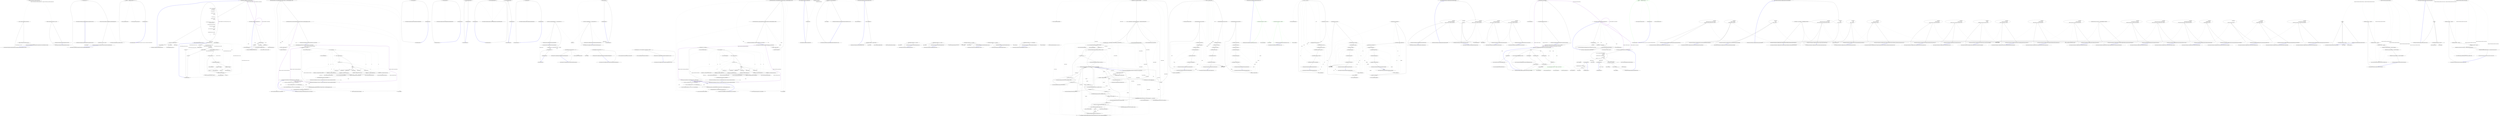 digraph  {
n9 [label="Humanizer.Tests.Extensions.Localisation.AmbientCulture", span=""];
n0 [label="Entry Humanizer.Tests.Extensions.Localisation.AmbientCulture.AmbientCulture(System.Globalization.CultureInfo)", span="10-10", cluster="Humanizer.Tests.Extensions.Localisation.AmbientCulture.AmbientCulture(System.Globalization.CultureInfo)"];
n1 [label="_culture = Thread.CurrentThread.CurrentUICulture", span="12-12", cluster="Humanizer.Tests.Extensions.Localisation.AmbientCulture.AmbientCulture(System.Globalization.CultureInfo)"];
n2 [label="Thread.CurrentThread.CurrentUICulture = culture", span="13-13", cluster="Humanizer.Tests.Extensions.Localisation.AmbientCulture.AmbientCulture(System.Globalization.CultureInfo)"];
n3 [label="Exit Humanizer.Tests.Extensions.Localisation.AmbientCulture.AmbientCulture(System.Globalization.CultureInfo)", span="10-10", cluster="Humanizer.Tests.Extensions.Localisation.AmbientCulture.AmbientCulture(System.Globalization.CultureInfo)"];
n4 [label="Entry Humanizer.Tests.Extensions.Localisation.AmbientCulture.AmbientCulture(string)", span="16-16", cluster="Humanizer.Tests.Extensions.Localisation.AmbientCulture.AmbientCulture(string)"];
n5 [label="Exit Humanizer.Tests.Extensions.Localisation.AmbientCulture.AmbientCulture(string)", span="16-16", cluster="Humanizer.Tests.Extensions.Localisation.AmbientCulture.AmbientCulture(string)"];
n6 [label="Entry Humanizer.Tests.Extensions.Localisation.AmbientCulture.Dispose()", span="21-21", cluster="Humanizer.Tests.Extensions.Localisation.AmbientCulture.Dispose()"];
n7 [label="Thread.CurrentThread.CurrentUICulture = _culture", span="23-23", cluster="Humanizer.Tests.Extensions.Localisation.AmbientCulture.Dispose()"];
n8 [label="Exit Humanizer.Tests.Extensions.Localisation.AmbientCulture.Dispose()", span="21-21", cluster="Humanizer.Tests.Extensions.Localisation.AmbientCulture.Dispose()"];
m0_3 [label="Entry string.Split(params char[])", span="0-0", cluster="string.Split(params char[])", file="DasherizeTests.cs"];
m0_5 [label="Entry Humanizer.StringExtensions.FromPascalCase(string)", span="34-34", cluster="Humanizer.StringExtensions.FromPascalCase(string)", file="DasherizeTests.cs"];
m0_6 [label="var chars = name.Aggregate(\r\n                new List<char>(),\r\n                (list, currentChar) =>\r\n                {\r\n                    if (currentChar == ' ')\r\n                    {\r\n                        list.Add(currentChar);\r\n                        return list;\r\n                    }\r\n\r\n                    if (list.Count == 0)\r\n                    {\r\n                        list.Add(currentChar);\r\n                        return list;\r\n                    }\r\n\r\n                    var lastCharacterInTheList = list[list.Count - 1];\r\n                    if (lastCharacterInTheList != ' ')\r\n                    {\r\n                        if (char.IsDigit(lastCharacterInTheList))\r\n                        {\r\n                            if (char.IsLetter(currentChar))\r\n                                list.Add(' ');\r\n                        }\r\n                        else if (!char.IsLower(currentChar))\r\n                            list.Add(' ');\r\n                    }\r\n\r\n                    list.Add(char.ToLower(currentChar));\r\n\r\n                    return list;\r\n                })", span="36-67", cluster="Humanizer.StringExtensions.FromPascalCase(string)", file="DasherizeTests.cs"];
m0_7 [label="var result = new string(chars.ToArray())", span="69-69", cluster="Humanizer.StringExtensions.FromPascalCase(string)", file="DasherizeTests.cs"];
m0_8 [label="return result.Replace('' i '', '' I '');", span="70-70", cluster="Humanizer.StringExtensions.FromPascalCase(string)", file="DasherizeTests.cs"];
m0_9 [label="Exit Humanizer.StringExtensions.FromPascalCase(string)", span="34-34", cluster="Humanizer.StringExtensions.FromPascalCase(string)", file="DasherizeTests.cs"];
m0_14 [label="Entry string.Replace(string, string)", span="0-0", cluster="string.Replace(string, string)", file="DasherizeTests.cs"];
m0_36 [label="Entry char.ToLower(char)", span="0-0", cluster="char.ToLower(char)", file="DasherizeTests.cs"];
m0_10 [label="Entry System.Collections.Generic.List<T>.List()", span="0-0", cluster="System.Collections.Generic.List<T>.List()", file="DasherizeTests.cs"];
m0_46 [label="Entry System.Func<T, TResult>.Invoke(T)", span="0-0", cluster="System.Func<T, TResult>.Invoke(T)", file="DasherizeTests.cs"];
m0_44 [label="Entry Unk.Any", span="", cluster="Unk.Any", file="DasherizeTests.cs"];
m0_32 [label="Entry System.Collections.Generic.List<T>.Add(T)", span="0-0", cluster="System.Collections.Generic.List<T>.Add(T)", file="DasherizeTests.cs"];
m0_45 [label="Entry string.Contains(string)", span="0-0", cluster="string.Contains(string)", file="DasherizeTests.cs"];
m0_4 [label="Entry string.Join(string, params string[])", span="0-0", cluster="string.Join(string, params string[])", file="DasherizeTests.cs"];
m0_37 [label="Entry Humanizer.StringExtensions.Humanize(string)", span="73-73", cluster="Humanizer.StringExtensions.Humanize(string)", file="DasherizeTests.cs"];
m0_38 [label="!input.Any(Char.IsLower)", span="76-76", cluster="Humanizer.StringExtensions.Humanize(string)", file="DasherizeTests.cs"];
m0_39 [label="return input;", span="77-77", cluster="Humanizer.StringExtensions.Humanize(string)", file="DasherizeTests.cs"];
m0_40 [label="input.Contains(''_'')", span="79-79", cluster="Humanizer.StringExtensions.Humanize(string)", file="DasherizeTests.cs"];
m0_41 [label="return FromUnderscoreSeparatedWords(input);", span="80-80", cluster="Humanizer.StringExtensions.Humanize(string)", file="DasherizeTests.cs"];
m0_42 [label="return FromPascalCase(input);", span="82-82", cluster="Humanizer.StringExtensions.Humanize(string)", file="DasherizeTests.cs"];
m0_43 [label="Exit Humanizer.StringExtensions.Humanize(string)", span="73-73", cluster="Humanizer.StringExtensions.Humanize(string)", file="DasherizeTests.cs"];
m0_35 [label="Entry char.IsLower(char)", span="0-0", cluster="char.IsLower(char)", file="DasherizeTests.cs"];
m0_34 [label="Entry char.IsLetter(char)", span="0-0", cluster="char.IsLetter(char)", file="DasherizeTests.cs"];
m0_33 [label="Entry char.IsDigit(char)", span="0-0", cluster="char.IsDigit(char)", file="DasherizeTests.cs"];
m0_13 [label="Entry Unk.ToArray", span="", cluster="Unk.ToArray", file="DasherizeTests.cs"];
m0_15 [label="Entry lambda expression", span="38-67", cluster="lambda expression", file="DasherizeTests.cs"];
m0_0 [label="Entry lambda expression", span="33-33", cluster="lambda expression", file="DasherizeTests.cs"];
m0_1 [label="string.Join('' '', methodName.Split(new[] { '_' }))", span="33-33", cluster="lambda expression", file="DasherizeTests.cs"];
m0_2 [label="Exit lambda expression", span="33-33", cluster="lambda expression", file="DasherizeTests.cs"];
m0_16 [label="currentChar == ' '", span="40-40", cluster="lambda expression", file="DasherizeTests.cs"];
m0_17 [label="list.Add(currentChar)", span="42-42", cluster="lambda expression", file="DasherizeTests.cs"];
m0_18 [label="return list;", span="43-43", cluster="lambda expression", file="DasherizeTests.cs"];
m0_19 [label="list.Count == 0", span="46-46", cluster="lambda expression", file="DasherizeTests.cs"];
m0_20 [label="list.Add(currentChar)", span="48-48", cluster="lambda expression", file="DasherizeTests.cs"];
m0_21 [label="return list;", span="49-49", cluster="lambda expression", file="DasherizeTests.cs"];
m0_22 [label="var lastCharacterInTheList = list[list.Count - 1]", span="52-52", cluster="lambda expression", file="DasherizeTests.cs"];
m0_25 [label="char.IsLetter(currentChar)", span="57-57", cluster="lambda expression", file="DasherizeTests.cs"];
m0_26 [label="list.Add(' ')", span="58-58", cluster="lambda expression", file="DasherizeTests.cs"];
m0_27 [label="!char.IsLower(currentChar)", span="60-60", cluster="lambda expression", file="DasherizeTests.cs"];
m0_28 [label="list.Add(' ')", span="61-61", cluster="lambda expression", file="DasherizeTests.cs"];
m0_29 [label="list.Add(char.ToLower(currentChar))", span="64-64", cluster="lambda expression", file="DasherizeTests.cs"];
m0_30 [label="return list;", span="66-66", cluster="lambda expression", file="DasherizeTests.cs"];
m0_23 [label="lastCharacterInTheList != ' '", span="53-53", cluster="lambda expression", file="DasherizeTests.cs"];
m0_24 [label="char.IsDigit(lastCharacterInTheList)", span="55-55", cluster="lambda expression", file="DasherizeTests.cs"];
m0_31 [label="Exit lambda expression", span="38-67", cluster="lambda expression", file="DasherizeTests.cs"];
m0_12 [label="Entry string.cstr", span="", cluster="string.cstr", file="DasherizeTests.cs"];
m0_11 [label="Entry Unk.Aggregate", span="", cluster="Unk.Aggregate", file="DasherizeTests.cs"];
m1_6 [label="Entry System.DateTime.Add(System.TimeSpan)", span="0-0", cluster="System.DateTime.Add(System.TimeSpan)", file="DateHumanizeTests.cs"];
m1_0 [label="Entry Humanizer.Tests.DateHumanize.VerifyWithCurrentDate(string, System.TimeSpan)", span="8-8", cluster="Humanizer.Tests.DateHumanize.VerifyWithCurrentDate(string, System.TimeSpan)", file="DateHumanizeTests.cs"];
m1_1 [label="var utcNow = DateTime.UtcNow", span="10-10", cluster="Humanizer.Tests.DateHumanize.VerifyWithCurrentDate(string, System.TimeSpan)", file="DateHumanizeTests.cs"];
m1_3 [label="Assert.Equal(expectedString, utcNow.Add(deltaFromNow).Humanize(utcDate: true, dateToCompareAgainst: utcNow))", span="14-14", cluster="Humanizer.Tests.DateHumanize.VerifyWithCurrentDate(string, System.TimeSpan)", file="DateHumanizeTests.cs"];
m1_4 [label="Assert.Equal(expectedString, localNow.Add(deltaFromNow).Humanize(utcDate: false, dateToCompareAgainst: localNow))", span="15-15", cluster="Humanizer.Tests.DateHumanize.VerifyWithCurrentDate(string, System.TimeSpan)", file="DateHumanizeTests.cs"];
m1_2 [label="var localNow = DateTime.Now", span="11-11", cluster="Humanizer.Tests.DateHumanize.VerifyWithCurrentDate(string, System.TimeSpan)", file="DateHumanizeTests.cs"];
m1_5 [label="Exit Humanizer.Tests.DateHumanize.VerifyWithCurrentDate(string, System.TimeSpan)", span="8-8", cluster="Humanizer.Tests.DateHumanize.VerifyWithCurrentDate(string, System.TimeSpan)", file="DateHumanizeTests.cs"];
m1_38 [label="Entry System.Math.Abs(int)", span="0-0", cluster="System.Math.Abs(int)", file="DateHumanizeTests.cs"];
m1_7 [label="Entry System.DateTime.Humanize(bool, System.DateTime?)", span="19-19", cluster="System.DateTime.Humanize(bool, System.DateTime?)", file="DateHumanizeTests.cs"];
m1_37 [label="Entry System.TimeSpan.TimeSpan()", span="0-0", cluster="System.TimeSpan.TimeSpan()", file="DateHumanizeTests.cs"];
m1_40 [label="Entry System.TimeSpan.FromMinutes(double)", span="0-0", cluster="System.TimeSpan.FromMinutes(double)", file="DateHumanizeTests.cs"];
m1_8 [label="Entry Unk.Equal", span="", cluster="Unk.Equal", file="DateHumanizeTests.cs"];
m1_9 [label="Entry Humanizer.Tests.DateHumanize.VerifyWithDateInjection(string, System.TimeSpan)", span="18-18", cluster="Humanizer.Tests.DateHumanize.VerifyWithDateInjection(string, System.TimeSpan)", file="DateHumanizeTests.cs"];
m1_10 [label="var utcNow = new DateTime(2013, 6, 20, 9, 58, 22, DateTimeKind.Utc)", span="20-20", cluster="Humanizer.Tests.DateHumanize.VerifyWithDateInjection(string, System.TimeSpan)", file="DateHumanizeTests.cs"];
m1_12 [label="Assert.Equal(expectedString, utcNow.Add(deltaFromNow).Humanize(utcDate: true, dateToCompareAgainst: utcNow))", span="23-23", cluster="Humanizer.Tests.DateHumanize.VerifyWithDateInjection(string, System.TimeSpan)", file="DateHumanizeTests.cs"];
m1_13 [label="Assert.Equal(expectedString, now.Add(deltaFromNow).Humanize(false, now))", span="24-24", cluster="Humanizer.Tests.DateHumanize.VerifyWithDateInjection(string, System.TimeSpan)", file="DateHumanizeTests.cs"];
m1_11 [label="var now = new DateTime(2013, 6, 20, 11, 58, 22, DateTimeKind.Local)", span="21-21", cluster="Humanizer.Tests.DateHumanize.VerifyWithDateInjection(string, System.TimeSpan)", file="DateHumanizeTests.cs"];
m1_14 [label="Exit Humanizer.Tests.DateHumanize.VerifyWithDateInjection(string, System.TimeSpan)", span="18-18", cluster="Humanizer.Tests.DateHumanize.VerifyWithDateInjection(string, System.TimeSpan)", file="DateHumanizeTests.cs"];
m1_15 [label="Entry System.DateTime.DateTime(int, int, int, int, int, int, System.DateTimeKind)", span="0-0", cluster="System.DateTime.DateTime(int, int, int, int, int, int, System.DateTimeKind)", file="DateHumanizeTests.cs"];
m1_41 [label="Entry System.TimeSpan.FromHours(double)", span="0-0", cluster="System.TimeSpan.FromHours(double)", file="DateHumanizeTests.cs"];
m1_39 [label="Entry System.TimeSpan.FromSeconds(double)", span="0-0", cluster="System.TimeSpan.FromSeconds(double)", file="DateHumanizeTests.cs"];
m1_42 [label="Entry System.TimeSpan.FromDays(double)", span="0-0", cluster="System.TimeSpan.FromDays(double)", file="DateHumanizeTests.cs"];
m1_16 [label="Entry Humanizer.Tests.DateHumanize.Verify(string, int, Humanizer.Localisation.TimeUnit, Humanizer.Localisation.TimeUnitTense)", span="27-27", cluster="Humanizer.Tests.DateHumanize.Verify(string, int, Humanizer.Localisation.TimeUnit, Humanizer.Localisation.TimeUnitTense)", file="DateHumanizeTests.cs"];
m1_17 [label="var deltaFromNow = new TimeSpan()", span="29-29", cluster="Humanizer.Tests.DateHumanize.Verify(string, int, Humanizer.Localisation.TimeUnit, Humanizer.Localisation.TimeUnitTense)", file="DateHumanizeTests.cs"];
m1_18 [label="unit = Math.Abs(unit)", span="30-30", cluster="Humanizer.Tests.DateHumanize.Verify(string, int, Humanizer.Localisation.TimeUnit, Humanizer.Localisation.TimeUnitTense)", file="DateHumanizeTests.cs"];
m1_19 [label="tense == TimeUnitTense.Past", span="32-32", cluster="Humanizer.Tests.DateHumanize.Verify(string, int, Humanizer.Localisation.TimeUnit, Humanizer.Localisation.TimeUnitTense)", file="DateHumanizeTests.cs"];
m1_21 [label=timeUnit, span="35-35", cluster="Humanizer.Tests.DateHumanize.Verify(string, int, Humanizer.Localisation.TimeUnit, Humanizer.Localisation.TimeUnitTense)", file="DateHumanizeTests.cs"];
m1_34 [label="VerifyWithCurrentDate(expectedString, deltaFromNow)", span="57-57", cluster="Humanizer.Tests.DateHumanize.Verify(string, int, Humanizer.Localisation.TimeUnit, Humanizer.Localisation.TimeUnitTense)", file="DateHumanizeTests.cs"];
m1_35 [label="VerifyWithDateInjection(expectedString, deltaFromNow)", span="58-58", cluster="Humanizer.Tests.DateHumanize.Verify(string, int, Humanizer.Localisation.TimeUnit, Humanizer.Localisation.TimeUnitTense)", file="DateHumanizeTests.cs"];
m1_20 [label="unit = -unit", span="33-33", cluster="Humanizer.Tests.DateHumanize.Verify(string, int, Humanizer.Localisation.TimeUnit, Humanizer.Localisation.TimeUnitTense)", file="DateHumanizeTests.cs"];
m1_23 [label="deltaFromNow = TimeSpan.FromSeconds(unit)", span="38-38", cluster="Humanizer.Tests.DateHumanize.Verify(string, int, Humanizer.Localisation.TimeUnit, Humanizer.Localisation.TimeUnitTense)", file="DateHumanizeTests.cs"];
m1_25 [label="deltaFromNow = TimeSpan.FromMinutes(unit)", span="41-41", cluster="Humanizer.Tests.DateHumanize.Verify(string, int, Humanizer.Localisation.TimeUnit, Humanizer.Localisation.TimeUnitTense)", file="DateHumanizeTests.cs"];
m1_27 [label="deltaFromNow = TimeSpan.FromHours(unit)", span="44-44", cluster="Humanizer.Tests.DateHumanize.Verify(string, int, Humanizer.Localisation.TimeUnit, Humanizer.Localisation.TimeUnitTense)", file="DateHumanizeTests.cs"];
m1_29 [label="deltaFromNow = TimeSpan.FromDays(unit)", span="47-47", cluster="Humanizer.Tests.DateHumanize.Verify(string, int, Humanizer.Localisation.TimeUnit, Humanizer.Localisation.TimeUnitTense)", file="DateHumanizeTests.cs"];
m1_31 [label="deltaFromNow = TimeSpan.FromDays(unit*31)", span="50-50", cluster="Humanizer.Tests.DateHumanize.Verify(string, int, Humanizer.Localisation.TimeUnit, Humanizer.Localisation.TimeUnitTense)", file="DateHumanizeTests.cs"];
m1_33 [label="deltaFromNow = TimeSpan.FromDays(unit*366)", span="53-53", cluster="Humanizer.Tests.DateHumanize.Verify(string, int, Humanizer.Localisation.TimeUnit, Humanizer.Localisation.TimeUnitTense)", file="DateHumanizeTests.cs"];
m1_22 [label="TimeUnit.Second", span="37-37", cluster="Humanizer.Tests.DateHumanize.Verify(string, int, Humanizer.Localisation.TimeUnit, Humanizer.Localisation.TimeUnitTense)", file="DateHumanizeTests.cs"];
m1_24 [label="TimeUnit.Minute", span="40-40", cluster="Humanizer.Tests.DateHumanize.Verify(string, int, Humanizer.Localisation.TimeUnit, Humanizer.Localisation.TimeUnitTense)", file="DateHumanizeTests.cs"];
m1_26 [label="TimeUnit.Hour", span="43-43", cluster="Humanizer.Tests.DateHumanize.Verify(string, int, Humanizer.Localisation.TimeUnit, Humanizer.Localisation.TimeUnitTense)", file="DateHumanizeTests.cs"];
m1_28 [label="TimeUnit.Day", span="46-46", cluster="Humanizer.Tests.DateHumanize.Verify(string, int, Humanizer.Localisation.TimeUnit, Humanizer.Localisation.TimeUnitTense)", file="DateHumanizeTests.cs"];
m1_30 [label="TimeUnit.Month", span="49-49", cluster="Humanizer.Tests.DateHumanize.Verify(string, int, Humanizer.Localisation.TimeUnit, Humanizer.Localisation.TimeUnitTense)", file="DateHumanizeTests.cs"];
m1_32 [label="TimeUnit.Year", span="52-52", cluster="Humanizer.Tests.DateHumanize.Verify(string, int, Humanizer.Localisation.TimeUnit, Humanizer.Localisation.TimeUnitTense)", file="DateHumanizeTests.cs"];
m1_36 [label="Exit Humanizer.Tests.DateHumanize.Verify(string, int, Humanizer.Localisation.TimeUnit, Humanizer.Localisation.TimeUnitTense)", span="27-27", cluster="Humanizer.Tests.DateHumanize.Verify(string, int, Humanizer.Localisation.TimeUnit, Humanizer.Localisation.TimeUnitTense)", file="DateHumanizeTests.cs"];
m2_7 [label="Entry Humanizer.Localisation.Formatters.RussianFormatter.RussianFormatter()", span="4-4", cluster="Humanizer.Localisation.Formatters.RussianFormatter.RussianFormatter()", file="DateHumanizeTests.fi-FI.cs"];
m2_3 [label="Entry Humanizer.Localisation.Formatters.RomanianFormatter.RomanianFormatter()", span="2-2", cluster="Humanizer.Localisation.Formatters.RomanianFormatter.RomanianFormatter()", file="DateHumanizeTests.fi-FI.cs"];
m2_15 [label="Entry Humanizer.Localisation.Formatters.CzechSlovakPolishFormatter.CzechSlovakPolishFormatter()", span="2-2", cluster="Humanizer.Localisation.Formatters.CzechSlovakPolishFormatter.CzechSlovakPolishFormatter()", file="DateHumanizeTests.fi-FI.cs"];
m2_11 [label="Entry Humanizer.Localisation.Formatters.ArabicFormatter.ArabicFormatter()", span="2-2", cluster="Humanizer.Localisation.Formatters.ArabicFormatter.ArabicFormatter()", file="DateHumanizeTests.fi-FI.cs"];
m2_19 [label="Entry lambda expression", span="21-21", cluster="lambda expression", file="DateHumanizeTests.fi-FI.cs"];
m2_0 [label="Entry lambda expression", span="16-16", cluster="lambda expression", file="DateHumanizeTests.fi-FI.cs"];
m2_1 [label="new RomanianFormatter()", span="16-16", cluster="lambda expression", file="DateHumanizeTests.fi-FI.cs"];
m2_2 [label="Exit lambda expression", span="16-16", cluster="lambda expression", file="DateHumanizeTests.fi-FI.cs"];
m2_4 [label="Entry lambda expression", span="17-17", cluster="lambda expression", file="DateHumanizeTests.fi-FI.cs"];
m2_5 [label="new RussianFormatter()", span="17-17", cluster="lambda expression", file="DateHumanizeTests.fi-FI.cs"];
m2_6 [label="Exit lambda expression", span="17-17", cluster="lambda expression", file="DateHumanizeTests.fi-FI.cs"];
m2_8 [label="Entry lambda expression", span="18-18", cluster="lambda expression", file="DateHumanizeTests.fi-FI.cs"];
m2_9 [label="new ArabicFormatter()", span="18-18", cluster="lambda expression", file="DateHumanizeTests.fi-FI.cs"];
m2_10 [label="Exit lambda expression", span="18-18", cluster="lambda expression", file="DateHumanizeTests.fi-FI.cs"];
m2_12 [label="Entry lambda expression", span="19-19", cluster="lambda expression", file="DateHumanizeTests.fi-FI.cs"];
m2_13 [label="new CzechSlovakPolishFormatter()", span="19-19", cluster="lambda expression", file="DateHumanizeTests.fi-FI.cs"];
m2_14 [label="Exit lambda expression", span="19-19", cluster="lambda expression", file="DateHumanizeTests.fi-FI.cs"];
m2_16 [label="Entry lambda expression", span="20-20", cluster="lambda expression", file="DateHumanizeTests.fi-FI.cs"];
m2_17 [label="new CzechSlovakPolishFormatter()", span="20-20", cluster="lambda expression", file="DateHumanizeTests.fi-FI.cs"];
m2_18 [label="Exit lambda expression", span="20-20", cluster="lambda expression", file="DateHumanizeTests.fi-FI.cs"];
m2_20 [label="new CzechSlovakPolishFormatter()", span="21-21", cluster="lambda expression", file="DateHumanizeTests.fi-FI.cs"];
m2_21 [label="Exit lambda expression", span="21-21", cluster="lambda expression", file="DateHumanizeTests.fi-FI.cs"];
m4_11 [label="Entry Unk.>", span="", cluster="Unk.>", file="DateHumanizeTests.ru-RU.cs"];
m4_5 [label="Entry Humanizer.Tests.StringExtensionsTests.CanFormatStringWithMoreArguments()", span="18-18", cluster="Humanizer.Tests.StringExtensionsTests.CanFormatStringWithMoreArguments()", file="DateHumanizeTests.ru-RU.cs"];
m4_6 [label="Assert.Equal(Expected, Format.FormatWith(1, 2, 3, 4, 5))", span="20-20", cluster="Humanizer.Tests.StringExtensionsTests.CanFormatStringWithMoreArguments()", file="DateHumanizeTests.ru-RU.cs"];
m4_7 [label="Exit Humanizer.Tests.StringExtensionsTests.CanFormatStringWithMoreArguments()", span="18-18", cluster="Humanizer.Tests.StringExtensionsTests.CanFormatStringWithMoreArguments()", file="DateHumanizeTests.ru-RU.cs"];
m4_15 [label="Entry Humanizer.Tests.StringExtensionsTests.FormatCannotBeNull()", span="30-30", cluster="Humanizer.Tests.StringExtensionsTests.FormatCannotBeNull()", file="DateHumanizeTests.ru-RU.cs"];
m4_16 [label="string format = null", span="32-32", cluster="Humanizer.Tests.StringExtensionsTests.FormatCannotBeNull()", file="DateHumanizeTests.ru-RU.cs"];
m4_17 [label="Assert.Throws<ArgumentNullException>(() => format.FormatWith(1, 2))", span="33-33", cluster="Humanizer.Tests.StringExtensionsTests.FormatCannotBeNull()", file="DateHumanizeTests.ru-RU.cs"];
m4_18 [label="Exit Humanizer.Tests.StringExtensionsTests.FormatCannotBeNull()", span="30-30", cluster="Humanizer.Tests.StringExtensionsTests.FormatCannotBeNull()", file="DateHumanizeTests.ru-RU.cs"];
m4_0 [label="Entry Humanizer.Tests.StringExtensionsTests.CanFormatStringWithExactNumberOfArguments()", span="12-12", cluster="Humanizer.Tests.StringExtensionsTests.CanFormatStringWithExactNumberOfArguments()", file="DateHumanizeTests.ru-RU.cs"];
m4_1 [label="Assert.Equal(Expected, Format.FormatWith(1, 2, 3))", span="14-14", cluster="Humanizer.Tests.StringExtensionsTests.CanFormatStringWithExactNumberOfArguments()", file="DateHumanizeTests.ru-RU.cs"];
m4_2 [label="Exit Humanizer.Tests.StringExtensionsTests.CanFormatStringWithExactNumberOfArguments()", span="12-12", cluster="Humanizer.Tests.StringExtensionsTests.CanFormatStringWithExactNumberOfArguments()", file="DateHumanizeTests.ru-RU.cs"];
m4_4 [label="Entry Unk.Equal", span="", cluster="Unk.Equal", file="DateHumanizeTests.ru-RU.cs"];
m4_26 [label="Entry string.FormatWith(System.IFormatProvider, params object[])", span="27-27", cluster="string.FormatWith(System.IFormatProvider, params object[])", file="DateHumanizeTests.ru-RU.cs"];
m4_3 [label="Entry string.FormatWith(params object[])", span="15-15", cluster="string.FormatWith(params object[])", file="DateHumanizeTests.ru-RU.cs"];
m4_8 [label="Entry Humanizer.Tests.StringExtensionsTests.CannotFormatStringWithLessArguments()", span="24-24", cluster="Humanizer.Tests.StringExtensionsTests.CannotFormatStringWithLessArguments()", file="DateHumanizeTests.ru-RU.cs"];
m4_9 [label="Assert.Throws<FormatException>(() => Format.FormatWith(1, 2))", span="26-26", cluster="Humanizer.Tests.StringExtensionsTests.CannotFormatStringWithLessArguments()", file="DateHumanizeTests.ru-RU.cs"];
m4_10 [label="Exit Humanizer.Tests.StringExtensionsTests.CannotFormatStringWithLessArguments()", span="24-24", cluster="Humanizer.Tests.StringExtensionsTests.CannotFormatStringWithLessArguments()", file="DateHumanizeTests.ru-RU.cs"];
m4_19 [label="Entry lambda expression", span="33-33", cluster="lambda expression", file="DateHumanizeTests.ru-RU.cs"];
m4_12 [label="Entry lambda expression", span="26-26", cluster="lambda expression", file="DateHumanizeTests.ru-RU.cs"];
m4_13 [label="Format.FormatWith(1, 2)", span="26-26", cluster="lambda expression", file="DateHumanizeTests.ru-RU.cs"];
m4_14 [label="Exit lambda expression", span="26-26", cluster="lambda expression", file="DateHumanizeTests.ru-RU.cs"];
m4_20 [label="format.FormatWith(1, 2)", span="33-33", cluster="lambda expression", file="DateHumanizeTests.ru-RU.cs"];
m4_21 [label="Exit lambda expression", span="33-33", cluster="lambda expression", file="DateHumanizeTests.ru-RU.cs"];
m4_22 [label="Entry Humanizer.Tests.StringExtensionsTests.CanSpecifyCultureExplicitly(string, string)", span="39-39", cluster="Humanizer.Tests.StringExtensionsTests.CanSpecifyCultureExplicitly(string, string)", file="DateHumanizeTests.ru-RU.cs"];
m4_23 [label="Assert.Equal(expected, ''{0:N2}''.FormatWith(new CultureInfo(culture), 6666.66))", span="41-41", cluster="Humanizer.Tests.StringExtensionsTests.CanSpecifyCultureExplicitly(string, string)", file="DateHumanizeTests.ru-RU.cs"];
m4_24 [label="Exit Humanizer.Tests.StringExtensionsTests.CanSpecifyCultureExplicitly(string, string)", span="39-39", cluster="Humanizer.Tests.StringExtensionsTests.CanSpecifyCultureExplicitly(string, string)", file="DateHumanizeTests.ru-RU.cs"];
m4_25 [label="Entry System.Globalization.CultureInfo.CultureInfo(string)", span="0-0", cluster="System.Globalization.CultureInfo.CultureInfo(string)", file="DateHumanizeTests.ru-RU.cs"];
m4_27 [label=format, span="", file="DateHumanizeTests.ru-RU.cs"];
m5_6 [label="Entry System.DateTime.Add(System.TimeSpan)", span="0-0", cluster="System.DateTime.Add(System.TimeSpan)", file="DehumanizeToEnumTests.cs"];
m5_0 [label="Entry Humanizer.Tests.DateHumanize.VerifyWithCurrentDate(string, System.TimeSpan)", span="8-8", cluster="Humanizer.Tests.DateHumanize.VerifyWithCurrentDate(string, System.TimeSpan)", file="DehumanizeToEnumTests.cs"];
m5_1 [label="var utcNow = DateTime.UtcNow", span="10-10", cluster="Humanizer.Tests.DateHumanize.VerifyWithCurrentDate(string, System.TimeSpan)", file="DehumanizeToEnumTests.cs"];
m5_3 [label="Assert.Equal(expectedString, utcNow.Add(deltaFromNow).Humanize(utcDate: true, dateToCompareAgainst: utcNow))", span="14-14", cluster="Humanizer.Tests.DateHumanize.VerifyWithCurrentDate(string, System.TimeSpan)", file="DehumanizeToEnumTests.cs"];
m5_4 [label="Assert.Equal(expectedString, localNow.Add(deltaFromNow).Humanize(utcDate: false, dateToCompareAgainst: localNow))", span="15-15", cluster="Humanizer.Tests.DateHumanize.VerifyWithCurrentDate(string, System.TimeSpan)", file="DehumanizeToEnumTests.cs"];
m5_2 [label="var localNow = DateTime.Now", span="11-11", cluster="Humanizer.Tests.DateHumanize.VerifyWithCurrentDate(string, System.TimeSpan)", file="DehumanizeToEnumTests.cs"];
m5_5 [label="Exit Humanizer.Tests.DateHumanize.VerifyWithCurrentDate(string, System.TimeSpan)", span="8-8", cluster="Humanizer.Tests.DateHumanize.VerifyWithCurrentDate(string, System.TimeSpan)", file="DehumanizeToEnumTests.cs"];
m5_38 [label="Entry System.Math.Abs(int)", span="0-0", cluster="System.Math.Abs(int)", file="DehumanizeToEnumTests.cs"];
m5_7 [label="Entry System.DateTime.Humanize(bool, System.DateTime?)", span="19-19", cluster="System.DateTime.Humanize(bool, System.DateTime?)", file="DehumanizeToEnumTests.cs"];
m5_37 [label="Entry System.TimeSpan.TimeSpan()", span="0-0", cluster="System.TimeSpan.TimeSpan()", file="DehumanizeToEnumTests.cs"];
m5_40 [label="Entry System.TimeSpan.FromMinutes(double)", span="0-0", cluster="System.TimeSpan.FromMinutes(double)", file="DehumanizeToEnumTests.cs"];
m5_8 [label="Entry Unk.Equal", span="", cluster="Unk.Equal", file="DehumanizeToEnumTests.cs"];
m5_9 [label="Entry Humanizer.Tests.DateHumanize.VerifyWithDateInjection(string, System.TimeSpan)", span="18-18", cluster="Humanizer.Tests.DateHumanize.VerifyWithDateInjection(string, System.TimeSpan)", file="DehumanizeToEnumTests.cs"];
m5_10 [label="var utcNow = new DateTime(2013, 6, 20, 9, 58, 22, DateTimeKind.Utc)", span="20-20", cluster="Humanizer.Tests.DateHumanize.VerifyWithDateInjection(string, System.TimeSpan)", file="DehumanizeToEnumTests.cs"];
m5_12 [label="Assert.Equal(expectedString, utcNow.Add(deltaFromNow).Humanize(utcDate: true, dateToCompareAgainst: utcNow))", span="23-23", cluster="Humanizer.Tests.DateHumanize.VerifyWithDateInjection(string, System.TimeSpan)", file="DehumanizeToEnumTests.cs"];
m5_13 [label="Assert.Equal(expectedString, now.Add(deltaFromNow).Humanize(false, now))", span="24-24", cluster="Humanizer.Tests.DateHumanize.VerifyWithDateInjection(string, System.TimeSpan)", file="DehumanizeToEnumTests.cs"];
m5_11 [label="var now = new DateTime(2013, 6, 20, 11, 58, 22, DateTimeKind.Local)", span="21-21", cluster="Humanizer.Tests.DateHumanize.VerifyWithDateInjection(string, System.TimeSpan)", file="DehumanizeToEnumTests.cs"];
m5_14 [label="Exit Humanizer.Tests.DateHumanize.VerifyWithDateInjection(string, System.TimeSpan)", span="18-18", cluster="Humanizer.Tests.DateHumanize.VerifyWithDateInjection(string, System.TimeSpan)", file="DehumanizeToEnumTests.cs"];
m5_15 [label="Entry System.DateTime.DateTime(int, int, int, int, int, int, System.DateTimeKind)", span="0-0", cluster="System.DateTime.DateTime(int, int, int, int, int, int, System.DateTimeKind)", file="DehumanizeToEnumTests.cs"];
m5_39 [label="Entry System.TimeSpan.FromSeconds(double)", span="0-0", cluster="System.TimeSpan.FromSeconds(double)", file="DehumanizeToEnumTests.cs"];
m5_41 [label="Entry System.TimeSpan.FromHours(double)", span="0-0", cluster="System.TimeSpan.FromHours(double)", file="DehumanizeToEnumTests.cs"];
m5_42 [label="Entry System.TimeSpan.FromDays(double)", span="0-0", cluster="System.TimeSpan.FromDays(double)", file="DehumanizeToEnumTests.cs"];
m5_16 [label="Entry Humanizer.Tests.DateHumanize.Verify(string, int, Humanizer.Localisation.TimeUnit, Humanizer.Localisation.TimeUnitTense)", span="27-27", cluster="Humanizer.Tests.DateHumanize.Verify(string, int, Humanizer.Localisation.TimeUnit, Humanizer.Localisation.TimeUnitTense)", file="DehumanizeToEnumTests.cs"];
m5_17 [label="var deltaFromNow = new TimeSpan()", span="29-29", cluster="Humanizer.Tests.DateHumanize.Verify(string, int, Humanizer.Localisation.TimeUnit, Humanizer.Localisation.TimeUnitTense)", file="DehumanizeToEnumTests.cs"];
m5_18 [label="unit = Math.Abs(unit)", span="30-30", cluster="Humanizer.Tests.DateHumanize.Verify(string, int, Humanizer.Localisation.TimeUnit, Humanizer.Localisation.TimeUnitTense)", file="DehumanizeToEnumTests.cs"];
m5_19 [label="tense == TimeUnitTense.Past", span="32-32", cluster="Humanizer.Tests.DateHumanize.Verify(string, int, Humanizer.Localisation.TimeUnit, Humanizer.Localisation.TimeUnitTense)", file="DehumanizeToEnumTests.cs"];
m5_21 [label=timeUnit, span="35-35", cluster="Humanizer.Tests.DateHumanize.Verify(string, int, Humanizer.Localisation.TimeUnit, Humanizer.Localisation.TimeUnitTense)", file="DehumanizeToEnumTests.cs"];
m5_34 [label="VerifyWithCurrentDate(expectedString, deltaFromNow)", span="57-57", cluster="Humanizer.Tests.DateHumanize.Verify(string, int, Humanizer.Localisation.TimeUnit, Humanizer.Localisation.TimeUnitTense)", file="DehumanizeToEnumTests.cs"];
m5_35 [label="VerifyWithDateInjection(expectedString, deltaFromNow)", span="58-58", cluster="Humanizer.Tests.DateHumanize.Verify(string, int, Humanizer.Localisation.TimeUnit, Humanizer.Localisation.TimeUnitTense)", file="DehumanizeToEnumTests.cs"];
m5_20 [label="unit = -unit", span="33-33", cluster="Humanizer.Tests.DateHumanize.Verify(string, int, Humanizer.Localisation.TimeUnit, Humanizer.Localisation.TimeUnitTense)", file="DehumanizeToEnumTests.cs"];
m5_23 [label="deltaFromNow = TimeSpan.FromSeconds(unit)", span="38-38", cluster="Humanizer.Tests.DateHumanize.Verify(string, int, Humanizer.Localisation.TimeUnit, Humanizer.Localisation.TimeUnitTense)", file="DehumanizeToEnumTests.cs"];
m5_25 [label="deltaFromNow = TimeSpan.FromMinutes(unit)", span="41-41", cluster="Humanizer.Tests.DateHumanize.Verify(string, int, Humanizer.Localisation.TimeUnit, Humanizer.Localisation.TimeUnitTense)", file="DehumanizeToEnumTests.cs"];
m5_27 [label="deltaFromNow = TimeSpan.FromHours(unit)", span="44-44", cluster="Humanizer.Tests.DateHumanize.Verify(string, int, Humanizer.Localisation.TimeUnit, Humanizer.Localisation.TimeUnitTense)", file="DehumanizeToEnumTests.cs"];
m5_29 [label="deltaFromNow = TimeSpan.FromDays(unit)", span="47-47", cluster="Humanizer.Tests.DateHumanize.Verify(string, int, Humanizer.Localisation.TimeUnit, Humanizer.Localisation.TimeUnitTense)", file="DehumanizeToEnumTests.cs"];
m5_31 [label="deltaFromNow = TimeSpan.FromDays(unit*31)", span="50-50", cluster="Humanizer.Tests.DateHumanize.Verify(string, int, Humanizer.Localisation.TimeUnit, Humanizer.Localisation.TimeUnitTense)", file="DehumanizeToEnumTests.cs"];
m5_33 [label="deltaFromNow = TimeSpan.FromDays(unit*366)", span="53-53", cluster="Humanizer.Tests.DateHumanize.Verify(string, int, Humanizer.Localisation.TimeUnit, Humanizer.Localisation.TimeUnitTense)", file="DehumanizeToEnumTests.cs"];
m5_22 [label="TimeUnit.Second", span="37-37", cluster="Humanizer.Tests.DateHumanize.Verify(string, int, Humanizer.Localisation.TimeUnit, Humanizer.Localisation.TimeUnitTense)", file="DehumanizeToEnumTests.cs"];
m5_24 [label="TimeUnit.Minute", span="40-40", cluster="Humanizer.Tests.DateHumanize.Verify(string, int, Humanizer.Localisation.TimeUnit, Humanizer.Localisation.TimeUnitTense)", file="DehumanizeToEnumTests.cs"];
m5_26 [label="TimeUnit.Hour", span="43-43", cluster="Humanizer.Tests.DateHumanize.Verify(string, int, Humanizer.Localisation.TimeUnit, Humanizer.Localisation.TimeUnitTense)", file="DehumanizeToEnumTests.cs"];
m5_28 [label="TimeUnit.Day", span="46-46", cluster="Humanizer.Tests.DateHumanize.Verify(string, int, Humanizer.Localisation.TimeUnit, Humanizer.Localisation.TimeUnitTense)", file="DehumanizeToEnumTests.cs"];
m5_30 [label="TimeUnit.Month", span="49-49", cluster="Humanizer.Tests.DateHumanize.Verify(string, int, Humanizer.Localisation.TimeUnit, Humanizer.Localisation.TimeUnitTense)", file="DehumanizeToEnumTests.cs"];
m5_32 [label="TimeUnit.Year", span="52-52", cluster="Humanizer.Tests.DateHumanize.Verify(string, int, Humanizer.Localisation.TimeUnit, Humanizer.Localisation.TimeUnitTense)", file="DehumanizeToEnumTests.cs"];
m5_36 [label="Exit Humanizer.Tests.DateHumanize.Verify(string, int, Humanizer.Localisation.TimeUnit, Humanizer.Localisation.TimeUnitTense)", span="27-27", cluster="Humanizer.Tests.DateHumanize.Verify(string, int, Humanizer.Localisation.TimeUnit, Humanizer.Localisation.TimeUnitTense)", file="DehumanizeToEnumTests.cs"];
m11_0 [label="Entry CommandLine.ValueAttribute.ValueAttribute(int)", span="17-17", cluster="CommandLine.ValueAttribute.ValueAttribute(int)", file="InTests.cs"];
m11_1 [label="this.index = index", span="19-19", cluster="CommandLine.ValueAttribute.ValueAttribute(int)", file="InTests.cs"];
m11_2 [label="Exit CommandLine.ValueAttribute.ValueAttribute(int)", span="17-17", cluster="CommandLine.ValueAttribute.ValueAttribute(int)", file="InTests.cs"];
m11_3 [label="CommandLine.ValueAttribute", span="", file="InTests.cs"];
m12_4 [label="Entry Unk.Equal", span="", cluster="Unk.Equal", file="NumberToOrdinalWordsTests.cs"];
m12_0 [label="Entry Humanizer.Tests.Extensions.NumberToOrdinalWordsTests.ToOrdinalWords(int, string)", span="50-50", cluster="Humanizer.Tests.Extensions.NumberToOrdinalWordsTests.ToOrdinalWords(int, string)", file="NumberToOrdinalWordsTests.cs"];
m12_1 [label="Assert.Equal(words, number.ToOrdinalWords())", span="52-52", cluster="Humanizer.Tests.Extensions.NumberToOrdinalWordsTests.ToOrdinalWords(int, string)", file="NumberToOrdinalWordsTests.cs"];
m12_2 [label="Exit Humanizer.Tests.Extensions.NumberToOrdinalWordsTests.ToOrdinalWords(int, string)", span="50-50", cluster="Humanizer.Tests.Extensions.NumberToOrdinalWordsTests.ToOrdinalWords(int, string)", file="NumberToOrdinalWordsTests.cs"];
m12_3 [label="Entry int.ToOrdinalWords()", span="15-15", cluster="int.ToOrdinalWords()", file="NumberToOrdinalWordsTests.cs"];
m13_0 [label="Entry Humanizer.Tests.Extensions.NumberToTimeSpanTests.Weeks()", span="8-8", cluster="Humanizer.Tests.Extensions.NumberToTimeSpanTests.Weeks()", file="NumberToTimeSpanTests.cs"];
m13_1 [label="var now = DateTime.Now", span="10-10", cluster="Humanizer.Tests.Extensions.NumberToTimeSpanTests.Weeks()", file="NumberToTimeSpanTests.cs"];
m13_2 [label="Assert.Equal(now.AddDays(14), now.Add(2.Weeks()))", span="11-11", cluster="Humanizer.Tests.Extensions.NumberToTimeSpanTests.Weeks()", file="NumberToTimeSpanTests.cs"];
m13_3 [label="Exit Humanizer.Tests.Extensions.NumberToTimeSpanTests.Weeks()", span="8-8", cluster="Humanizer.Tests.Extensions.NumberToTimeSpanTests.Weeks()", file="NumberToTimeSpanTests.cs"];
m13_6 [label="Entry System.DateTime.Add(System.TimeSpan)", span="0-0", cluster="System.DateTime.Add(System.TimeSpan)", file="NumberToTimeSpanTests.cs"];
m13_13 [label="Entry Humanizer.Tests.Extensions.NumberToTimeSpanTests.Hours()", span="21-21", cluster="Humanizer.Tests.Extensions.NumberToTimeSpanTests.Hours()", file="NumberToTimeSpanTests.cs"];
m13_14 [label="Assert.Equal(new TimeSpan(0, 3, 0, 0), 3.Hours())", span="23-23", cluster="Humanizer.Tests.Extensions.NumberToTimeSpanTests.Hours()", file="NumberToTimeSpanTests.cs"];
m13_15 [label="Exit Humanizer.Tests.Extensions.NumberToTimeSpanTests.Hours()", span="21-21", cluster="Humanizer.Tests.Extensions.NumberToTimeSpanTests.Hours()", file="NumberToTimeSpanTests.cs"];
m13_16 [label="Entry int.Hours()", span="33-33", cluster="int.Hours()", file="NumberToTimeSpanTests.cs"];
m13_29 [label="Entry int.Milliseconds()", span="63-63", cluster="int.Milliseconds()", file="NumberToTimeSpanTests.cs"];
m13_12 [label="Entry int.Days()", span="23-23", cluster="int.Days()", file="NumberToTimeSpanTests.cs"];
m13_25 [label="Entry Humanizer.Tests.Extensions.NumberToTimeSpanTests.Milliseconds()", span="39-39", cluster="Humanizer.Tests.Extensions.NumberToTimeSpanTests.Milliseconds()", file="NumberToTimeSpanTests.cs"];
m13_26 [label="Assert.Equal(new TimeSpan(0, 0, 0, 0, 6), 6.Milliseconds())", span="41-41", cluster="Humanizer.Tests.Extensions.NumberToTimeSpanTests.Milliseconds()", file="NumberToTimeSpanTests.cs"];
m13_27 [label="Exit Humanizer.Tests.Extensions.NumberToTimeSpanTests.Milliseconds()", span="39-39", cluster="Humanizer.Tests.Extensions.NumberToTimeSpanTests.Milliseconds()", file="NumberToTimeSpanTests.cs"];
m13_8 [label="Entry Humanizer.Tests.Extensions.NumberToTimeSpanTests.Days()", span="15-15", cluster="Humanizer.Tests.Extensions.NumberToTimeSpanTests.Days()", file="NumberToTimeSpanTests.cs"];
m13_9 [label="Assert.Equal(new TimeSpan(2, 0, 0, 0), 2.Days())", span="17-17", cluster="Humanizer.Tests.Extensions.NumberToTimeSpanTests.Days()", file="NumberToTimeSpanTests.cs"];
m13_10 [label="Exit Humanizer.Tests.Extensions.NumberToTimeSpanTests.Days()", span="15-15", cluster="Humanizer.Tests.Extensions.NumberToTimeSpanTests.Days()", file="NumberToTimeSpanTests.cs"];
m13_7 [label="Entry Unk.Equal", span="", cluster="Unk.Equal", file="NumberToTimeSpanTests.cs"];
m13_21 [label="Entry Humanizer.Tests.Extensions.NumberToTimeSpanTests.Seconds()", span="33-33", cluster="Humanizer.Tests.Extensions.NumberToTimeSpanTests.Seconds()", file="NumberToTimeSpanTests.cs"];
m13_22 [label="Assert.Equal(new TimeSpan(0, 0, 0, 5), 5.Seconds())", span="35-35", cluster="Humanizer.Tests.Extensions.NumberToTimeSpanTests.Seconds()", file="NumberToTimeSpanTests.cs"];
m13_23 [label="Exit Humanizer.Tests.Extensions.NumberToTimeSpanTests.Seconds()", span="33-33", cluster="Humanizer.Tests.Extensions.NumberToTimeSpanTests.Seconds()", file="NumberToTimeSpanTests.cs"];
m13_24 [label="Entry int.Seconds()", span="53-53", cluster="int.Seconds()", file="NumberToTimeSpanTests.cs"];
m13_20 [label="Entry int.Minutes()", span="43-43", cluster="int.Minutes()", file="NumberToTimeSpanTests.cs"];
m13_28 [label="Entry System.TimeSpan.TimeSpan(int, int, int, int, int)", span="0-0", cluster="System.TimeSpan.TimeSpan(int, int, int, int, int)", file="NumberToTimeSpanTests.cs"];
m13_11 [label="Entry System.TimeSpan.TimeSpan(int, int, int, int)", span="0-0", cluster="System.TimeSpan.TimeSpan(int, int, int, int)", file="NumberToTimeSpanTests.cs"];
m13_5 [label="Entry int.Weeks()", span="13-13", cluster="int.Weeks()", file="NumberToTimeSpanTests.cs"];
m13_17 [label="Entry Humanizer.Tests.Extensions.NumberToTimeSpanTests.Minutes()", span="27-27", cluster="Humanizer.Tests.Extensions.NumberToTimeSpanTests.Minutes()", file="NumberToTimeSpanTests.cs"];
m13_18 [label="Assert.Equal(new TimeSpan(0, 0, 4, 0), 4.Minutes())", span="29-29", cluster="Humanizer.Tests.Extensions.NumberToTimeSpanTests.Minutes()", file="NumberToTimeSpanTests.cs"];
m13_19 [label="Exit Humanizer.Tests.Extensions.NumberToTimeSpanTests.Minutes()", span="27-27", cluster="Humanizer.Tests.Extensions.NumberToTimeSpanTests.Minutes()", file="NumberToTimeSpanTests.cs"];
m13_4 [label="Entry System.DateTime.AddDays(double)", span="0-0", cluster="System.DateTime.AddDays(double)", file="NumberToTimeSpanTests.cs"];
m14_37 [label="Entry System.DateTime.ToLocalTime()", span="0-0", cluster="System.DateTime.ToLocalTime()", file="NumberToWordsTests.cs"];
m14_41 [label="Entry System.TimeSpan.TimeSpan(long)", span="0-0", cluster="System.TimeSpan.TimeSpan(long)", file="NumberToWordsTests.cs"];
m14_42 [label="Entry System.Math.Abs(long)", span="0-0", cluster="System.Math.Abs(long)", file="NumberToWordsTests.cs"];
m14_39 [label="Entry System.TimeSpan.FromMilliseconds(double)", span="0-0", cluster="System.TimeSpan.FromMilliseconds(double)", file="NumberToWordsTests.cs"];
m14_46 [label="Entry System.Convert.ToInt32(double)", span="0-0", cluster="System.Convert.ToInt32(double)", file="NumberToWordsTests.cs"];
m14_38 [label="Entry System.DateTime.Subtract(System.DateTime)", span="0-0", cluster="System.DateTime.Subtract(System.DateTime)", file="NumberToWordsTests.cs"];
m14_40 [label="Entry Humanizer.Localisation.IFormatter.DateHumanize_Now()", span="9-9", cluster="Humanizer.Localisation.IFormatter.DateHumanize_Now()", file="NumberToWordsTests.cs"];
m14_45 [label="Entry System.Math.Floor(double)", span="0-0", cluster="System.Math.Floor(double)", file="NumberToWordsTests.cs"];
m14_43 [label="Entry Humanizer.Localisation.IFormatter.DateHumanize(Humanizer.Localisation.TimeUnit, Humanizer.Localisation.TimeUnitTense, int)", span="10-10", cluster="Humanizer.Localisation.IFormatter.DateHumanize(Humanizer.Localisation.TimeUnit, Humanizer.Localisation.TimeUnitTense, int)", file="NumberToWordsTests.cs"];
m14_0 [label="Entry Humanizer.DateHumanizeExtensions.Humanize(System.DateTime, bool, System.DateTime?)", span="19-19", cluster="Humanizer.DateHumanizeExtensions.Humanize(System.DateTime, bool, System.DateTime?)", file="NumberToWordsTests.cs"];
m14_1 [label="dateToCompareAgainst == null", span="21-21", cluster="Humanizer.DateHumanizeExtensions.Humanize(System.DateTime, bool, System.DateTime?)", file="NumberToWordsTests.cs"];
m14_4 [label="var comparisonBase = dateToCompareAgainst.Value", span="25-25", cluster="Humanizer.DateHumanizeExtensions.Humanize(System.DateTime, bool, System.DateTime?)", file="NumberToWordsTests.cs"];
m14_5 [label="!utcDate", span="27-27", cluster="Humanizer.DateHumanizeExtensions.Humanize(System.DateTime, bool, System.DateTime?)", file="NumberToWordsTests.cs"];
m14_7 [label="input <= comparisonBase && comparisonBase.Subtract(input) < TimeSpan.FromMilliseconds(500)", span="30-30", cluster="Humanizer.DateHumanizeExtensions.Humanize(System.DateTime, bool, System.DateTime?)", file="NumberToWordsTests.cs"];
m14_9 [label="var timeUnitTense = input > comparisonBase ? TimeUnitTense.Future : TimeUnitTense.Past", span="33-33", cluster="Humanizer.DateHumanizeExtensions.Humanize(System.DateTime, bool, System.DateTime?)", file="NumberToWordsTests.cs"];
m14_10 [label="var ts = new TimeSpan(Math.Abs(comparisonBase.Ticks - input.Ticks))", span="34-34", cluster="Humanizer.DateHumanizeExtensions.Humanize(System.DateTime, bool, System.DateTime?)", file="NumberToWordsTests.cs"];
m14_26 [label="comparisonBase.Date.AddMonths(timeUnitTense == TimeUnitTense.Future ? 1 : -1) == input.Date", span="59-59", cluster="Humanizer.DateHumanizeExtensions.Humanize(System.DateTime, bool, System.DateTime?)", file="NumberToWordsTests.cs"];
m14_2 [label="dateToCompareAgainst = DateTime.UtcNow", span="22-22", cluster="Humanizer.DateHumanizeExtensions.Humanize(System.DateTime, bool, System.DateTime?)", file="NumberToWordsTests.cs"];
m14_3 [label="var formatter = Configurator.Formatter", span="24-24", cluster="Humanizer.DateHumanizeExtensions.Humanize(System.DateTime, bool, System.DateTime?)", file="NumberToWordsTests.cs"];
m14_8 [label="return formatter.DateHumanize_Now();", span="31-31", cluster="Humanizer.DateHumanizeExtensions.Humanize(System.DateTime, bool, System.DateTime?)", file="NumberToWordsTests.cs"];
m14_12 [label="return formatter.DateHumanize(TimeUnit.Second, timeUnitTense, ts.Seconds);", span="37-37", cluster="Humanizer.DateHumanizeExtensions.Humanize(System.DateTime, bool, System.DateTime?)", file="NumberToWordsTests.cs"];
m14_14 [label="return formatter.DateHumanize(TimeUnit.Minute, timeUnitTense, 1);", span="40-40", cluster="Humanizer.DateHumanizeExtensions.Humanize(System.DateTime, bool, System.DateTime?)", file="NumberToWordsTests.cs"];
m14_16 [label="return formatter.DateHumanize(TimeUnit.Minute, timeUnitTense, ts.Minutes);", span="43-43", cluster="Humanizer.DateHumanizeExtensions.Humanize(System.DateTime, bool, System.DateTime?)", file="NumberToWordsTests.cs"];
m14_18 [label="return formatter.DateHumanize(TimeUnit.Hour, timeUnitTense, 1);", span="46-46", cluster="Humanizer.DateHumanizeExtensions.Humanize(System.DateTime, bool, System.DateTime?)", file="NumberToWordsTests.cs"];
m14_20 [label="return formatter.DateHumanize(TimeUnit.Hour, timeUnitTense, ts.Hours);", span="49-49", cluster="Humanizer.DateHumanizeExtensions.Humanize(System.DateTime, bool, System.DateTime?)", file="NumberToWordsTests.cs"];
m14_22 [label="return formatter.DateHumanize(TimeUnit.Day, timeUnitTense, 1);", span="52-52", cluster="Humanizer.DateHumanizeExtensions.Humanize(System.DateTime, bool, System.DateTime?)", file="NumberToWordsTests.cs"];
m14_24 [label="return formatter.DateHumanize(TimeUnit.Day, timeUnitTense, ts.Days);", span="55-55", cluster="Humanizer.DateHumanizeExtensions.Humanize(System.DateTime, bool, System.DateTime?)", file="NumberToWordsTests.cs"];
m14_27 [label="return formatter.DateHumanize(TimeUnit.Month, timeUnitTense, 1);", span="60-60", cluster="Humanizer.DateHumanizeExtensions.Humanize(System.DateTime, bool, System.DateTime?)", file="NumberToWordsTests.cs"];
m14_28 [label="return formatter.DateHumanize(TimeUnit.Day, timeUnitTense, ts.Days);", span="62-62", cluster="Humanizer.DateHumanizeExtensions.Humanize(System.DateTime, bool, System.DateTime?)", file="NumberToWordsTests.cs"];
m14_31 [label="return formatter.DateHumanize(TimeUnit.Month, timeUnitTense, months);", span="68-68", cluster="Humanizer.DateHumanizeExtensions.Humanize(System.DateTime, bool, System.DateTime?)", file="NumberToWordsTests.cs"];
m14_35 [label="return formatter.DateHumanize(TimeUnit.Year, timeUnitTense, years);", span="73-73", cluster="Humanizer.DateHumanizeExtensions.Humanize(System.DateTime, bool, System.DateTime?)", file="NumberToWordsTests.cs"];
m14_6 [label="comparisonBase = comparisonBase.ToLocalTime()", span="28-28", cluster="Humanizer.DateHumanizeExtensions.Humanize(System.DateTime, bool, System.DateTime?)", file="NumberToWordsTests.cs"];
m14_11 [label="ts.TotalSeconds < 60", span="36-36", cluster="Humanizer.DateHumanizeExtensions.Humanize(System.DateTime, bool, System.DateTime?)", file="NumberToWordsTests.cs"];
m14_13 [label="ts.TotalSeconds < 120", span="39-39", cluster="Humanizer.DateHumanizeExtensions.Humanize(System.DateTime, bool, System.DateTime?)", file="NumberToWordsTests.cs"];
m14_15 [label="ts.TotalMinutes < 45", span="42-42", cluster="Humanizer.DateHumanizeExtensions.Humanize(System.DateTime, bool, System.DateTime?)", file="NumberToWordsTests.cs"];
m14_17 [label="ts.TotalMinutes < 90", span="45-45", cluster="Humanizer.DateHumanizeExtensions.Humanize(System.DateTime, bool, System.DateTime?)", file="NumberToWordsTests.cs"];
m14_19 [label="ts.TotalHours < 24", span="48-48", cluster="Humanizer.DateHumanizeExtensions.Humanize(System.DateTime, bool, System.DateTime?)", file="NumberToWordsTests.cs"];
m14_21 [label="ts.TotalHours < 48", span="51-51", cluster="Humanizer.DateHumanizeExtensions.Humanize(System.DateTime, bool, System.DateTime?)", file="NumberToWordsTests.cs"];
m14_23 [label="ts.TotalDays < 28", span="54-54", cluster="Humanizer.DateHumanizeExtensions.Humanize(System.DateTime, bool, System.DateTime?)", file="NumberToWordsTests.cs"];
m14_25 [label="ts.TotalDays >= 28 && ts.TotalDays < 30", span="57-57", cluster="Humanizer.DateHumanizeExtensions.Humanize(System.DateTime, bool, System.DateTime?)", file="NumberToWordsTests.cs"];
m14_29 [label="ts.TotalDays < 345", span="65-65", cluster="Humanizer.DateHumanizeExtensions.Humanize(System.DateTime, bool, System.DateTime?)", file="NumberToWordsTests.cs"];
m14_30 [label="int months = Convert.ToInt32(Math.Floor(ts.TotalDays / 29.5))", span="67-67", cluster="Humanizer.DateHumanizeExtensions.Humanize(System.DateTime, bool, System.DateTime?)", file="NumberToWordsTests.cs"];
m14_32 [label="int years = Convert.ToInt32(Math.Floor(ts.TotalDays / 365))", span="71-71", cluster="Humanizer.DateHumanizeExtensions.Humanize(System.DateTime, bool, System.DateTime?)", file="NumberToWordsTests.cs"];
m14_33 [label="years == 0", span="72-72", cluster="Humanizer.DateHumanizeExtensions.Humanize(System.DateTime, bool, System.DateTime?)", file="NumberToWordsTests.cs"];
m14_34 [label="years = 1", span="72-72", cluster="Humanizer.DateHumanizeExtensions.Humanize(System.DateTime, bool, System.DateTime?)", file="NumberToWordsTests.cs"];
m14_36 [label="Exit Humanizer.DateHumanizeExtensions.Humanize(System.DateTime, bool, System.DateTime?)", span="19-19", cluster="Humanizer.DateHumanizeExtensions.Humanize(System.DateTime, bool, System.DateTime?)", file="NumberToWordsTests.cs"];
m14_44 [label="Entry System.DateTime.AddMonths(int)", span="0-0", cluster="System.DateTime.AddMonths(int)", file="NumberToWordsTests.cs"];
m15_31 [label="Entry Humanizer.On.February.The(int)", span="173-173", cluster="Humanizer.On.February.The(int)", file="OnTests.cs"];
m15_11 [label="Entry Humanizer.Tests.Extensions.FluentDate.OnTests.OnDecemberThe4th()", span="21-21", cluster="Humanizer.Tests.Extensions.FluentDate.OnTests.OnDecemberThe4th()", file="OnTests.cs"];
m15_12 [label="var dec4th = On.December.The4th", span="23-23", cluster="Humanizer.Tests.Extensions.FluentDate.OnTests.OnDecemberThe4th()", file="OnTests.cs"];
m15_13 [label="Assert.Equal(DateTime.Now.Year, dec4th.Year)", span="24-24", cluster="Humanizer.Tests.Extensions.FluentDate.OnTests.OnDecemberThe4th()", file="OnTests.cs"];
m15_14 [label="Assert.Equal(12, dec4th.Month)", span="25-25", cluster="Humanizer.Tests.Extensions.FluentDate.OnTests.OnDecemberThe4th()", file="OnTests.cs"];
m15_15 [label="Assert.Equal(4, dec4th.Day)", span="26-26", cluster="Humanizer.Tests.Extensions.FluentDate.OnTests.OnDecemberThe4th()", file="OnTests.cs"];
m15_16 [label="Assert.Equal(0, dec4th.Hour)", span="27-27", cluster="Humanizer.Tests.Extensions.FluentDate.OnTests.OnDecemberThe4th()", file="OnTests.cs"];
m15_17 [label="Assert.Equal(0, dec4th.Minute)", span="28-28", cluster="Humanizer.Tests.Extensions.FluentDate.OnTests.OnDecemberThe4th()", file="OnTests.cs"];
m15_18 [label="Assert.Equal(0, dec4th.Second)", span="29-29", cluster="Humanizer.Tests.Extensions.FluentDate.OnTests.OnDecemberThe4th()", file="OnTests.cs"];
m15_19 [label="Assert.Equal(0, dec4th.Millisecond)", span="30-30", cluster="Humanizer.Tests.Extensions.FluentDate.OnTests.OnDecemberThe4th()", file="OnTests.cs"];
m15_20 [label="Exit Humanizer.Tests.Extensions.FluentDate.OnTests.OnDecemberThe4th()", span="21-21", cluster="Humanizer.Tests.Extensions.FluentDate.OnTests.OnDecemberThe4th()", file="OnTests.cs"];
m15_10 [label="Entry Unk.Equal", span="", cluster="Unk.Equal", file="OnTests.cs"];
m15_21 [label="Entry Humanizer.Tests.Extensions.FluentDate.OnTests.OnFebruaryThe()", span="34-34", cluster="Humanizer.Tests.Extensions.FluentDate.OnTests.OnFebruaryThe()", file="OnTests.cs"];
m15_22 [label="var feb11th = On.February.The(11)", span="36-36", cluster="Humanizer.Tests.Extensions.FluentDate.OnTests.OnFebruaryThe()", file="OnTests.cs"];
m15_23 [label="Assert.Equal(DateTime.Now.Year, feb11th.Year)", span="37-37", cluster="Humanizer.Tests.Extensions.FluentDate.OnTests.OnFebruaryThe()", file="OnTests.cs"];
m15_24 [label="Assert.Equal(2, feb11th.Month)", span="38-38", cluster="Humanizer.Tests.Extensions.FluentDate.OnTests.OnFebruaryThe()", file="OnTests.cs"];
m15_25 [label="Assert.Equal(11, feb11th.Day)", span="39-39", cluster="Humanizer.Tests.Extensions.FluentDate.OnTests.OnFebruaryThe()", file="OnTests.cs"];
m15_26 [label="Assert.Equal(0, feb11th.Hour)", span="40-40", cluster="Humanizer.Tests.Extensions.FluentDate.OnTests.OnFebruaryThe()", file="OnTests.cs"];
m15_27 [label="Assert.Equal(0, feb11th.Minute)", span="41-41", cluster="Humanizer.Tests.Extensions.FluentDate.OnTests.OnFebruaryThe()", file="OnTests.cs"];
m15_28 [label="Assert.Equal(0, feb11th.Second)", span="42-42", cluster="Humanizer.Tests.Extensions.FluentDate.OnTests.OnFebruaryThe()", file="OnTests.cs"];
m15_29 [label="Assert.Equal(0, feb11th.Millisecond)", span="43-43", cluster="Humanizer.Tests.Extensions.FluentDate.OnTests.OnFebruaryThe()", file="OnTests.cs"];
m15_30 [label="Exit Humanizer.Tests.Extensions.FluentDate.OnTests.OnFebruaryThe()", span="34-34", cluster="Humanizer.Tests.Extensions.FluentDate.OnTests.OnFebruaryThe()", file="OnTests.cs"];
m15_0 [label="Entry Humanizer.Tests.Extensions.FluentDate.OnTests.OnJanuaryThe23rd()", span="8-8", cluster="Humanizer.Tests.Extensions.FluentDate.OnTests.OnJanuaryThe23rd()", file="OnTests.cs"];
m15_1 [label="var jan23rd = On.January.The23rd", span="10-10", cluster="Humanizer.Tests.Extensions.FluentDate.OnTests.OnJanuaryThe23rd()", file="OnTests.cs"];
m15_2 [label="Assert.Equal(DateTime.Now.Year, jan23rd.Year)", span="11-11", cluster="Humanizer.Tests.Extensions.FluentDate.OnTests.OnJanuaryThe23rd()", file="OnTests.cs"];
m15_3 [label="Assert.Equal(1, jan23rd.Month)", span="12-12", cluster="Humanizer.Tests.Extensions.FluentDate.OnTests.OnJanuaryThe23rd()", file="OnTests.cs"];
m15_4 [label="Assert.Equal(23, jan23rd.Day)", span="13-13", cluster="Humanizer.Tests.Extensions.FluentDate.OnTests.OnJanuaryThe23rd()", file="OnTests.cs"];
m15_5 [label="Assert.Equal(0, jan23rd.Hour)", span="14-14", cluster="Humanizer.Tests.Extensions.FluentDate.OnTests.OnJanuaryThe23rd()", file="OnTests.cs"];
m15_6 [label="Assert.Equal(0, jan23rd.Minute)", span="15-15", cluster="Humanizer.Tests.Extensions.FluentDate.OnTests.OnJanuaryThe23rd()", file="OnTests.cs"];
m15_7 [label="Assert.Equal(0, jan23rd.Second)", span="16-16", cluster="Humanizer.Tests.Extensions.FluentDate.OnTests.OnJanuaryThe23rd()", file="OnTests.cs"];
m15_8 [label="Assert.Equal(0, jan23rd.Millisecond)", span="17-17", cluster="Humanizer.Tests.Extensions.FluentDate.OnTests.OnJanuaryThe23rd()", file="OnTests.cs"];
m15_9 [label="Exit Humanizer.Tests.Extensions.FluentDate.OnTests.OnJanuaryThe23rd()", span="8-8", cluster="Humanizer.Tests.Extensions.FluentDate.OnTests.OnJanuaryThe23rd()", file="OnTests.cs"];
m17_0 [label="Entry Humanizer.Tests.OrdinalizeTests.OrdinalizeString(string, string)", span="36-36", cluster="Humanizer.Tests.OrdinalizeTests.OrdinalizeString(string, string)", file="OrdinalizeTests.cs"];
m17_1 [label="Assert.Equal(number.Ordinalize(), ordinalized)", span="38-38", cluster="Humanizer.Tests.OrdinalizeTests.OrdinalizeString(string, string)", color=green, community=0, file="OrdinalizeTests.cs"];
m17_2 [label="Exit Humanizer.Tests.OrdinalizeTests.OrdinalizeString(string, string)", span="36-36", cluster="Humanizer.Tests.OrdinalizeTests.OrdinalizeString(string, string)", file="OrdinalizeTests.cs"];
m17_5 [label="Entry Humanizer.Tests.OrdinalizeTests.OrdanizeNumber(int, string)", span="70-70", cluster="Humanizer.Tests.OrdinalizeTests.OrdanizeNumber(int, string)", file="OrdinalizeTests.cs"];
m17_6 [label="Assert.Equal(number.Ordinalize(), ordinalized)", span="72-72", cluster="Humanizer.Tests.OrdinalizeTests.OrdanizeNumber(int, string)", color=green, community=0, file="OrdinalizeTests.cs"];
m17_7 [label="Exit Humanizer.Tests.OrdinalizeTests.OrdanizeNumber(int, string)", span="70-70", cluster="Humanizer.Tests.OrdinalizeTests.OrdanizeNumber(int, string)", file="OrdinalizeTests.cs"];
m17_4 [label="Entry Unk.Equal", span="", cluster="Unk.Equal", file="OrdinalizeTests.cs"];
m17_8 [label="Entry int.Ordinalize()", span="25-25", cluster="int.Ordinalize()", file="OrdinalizeTests.cs"];
m17_3 [label="Entry string.Ordinalize()", span="15-15", cluster="string.Ordinalize()", file="OrdinalizeTests.cs"];
m19_36 [label="Entry System.DateTime.In(int)", span="36-36", cluster="System.DateTime.In(int)", file="PrepositionTests.cs"];
m19_25 [label="Entry Humanizer.Tests.Extensions.FluentDate.PrepositionTests.InYear()", span="36-36", cluster="Humanizer.Tests.Extensions.FluentDate.PrepositionTests.InYear()", file="PrepositionTests.cs"];
m19_26 [label="var now = DateTime.Now", span="38-38", cluster="Humanizer.Tests.Extensions.FluentDate.PrepositionTests.InYear()", file="PrepositionTests.cs"];
m19_27 [label="var in2011 = now.In(2011)", span="39-39", cluster="Humanizer.Tests.Extensions.FluentDate.PrepositionTests.InYear()", file="PrepositionTests.cs"];
m19_29 [label="Assert.Equal(now.Month, in2011.Month)", span="41-41", cluster="Humanizer.Tests.Extensions.FluentDate.PrepositionTests.InYear()", file="PrepositionTests.cs"];
m19_30 [label="Assert.Equal(now.Day, in2011.Day)", span="42-42", cluster="Humanizer.Tests.Extensions.FluentDate.PrepositionTests.InYear()", file="PrepositionTests.cs"];
m19_31 [label="Assert.Equal(now.Hour, in2011.Hour)", span="43-43", cluster="Humanizer.Tests.Extensions.FluentDate.PrepositionTests.InYear()", file="PrepositionTests.cs"];
m19_32 [label="Assert.Equal(now.Minute, in2011.Minute)", span="44-44", cluster="Humanizer.Tests.Extensions.FluentDate.PrepositionTests.InYear()", file="PrepositionTests.cs"];
m19_33 [label="Assert.Equal(now.Second, in2011.Second)", span="45-45", cluster="Humanizer.Tests.Extensions.FluentDate.PrepositionTests.InYear()", file="PrepositionTests.cs"];
m19_34 [label="Assert.Equal(now.Millisecond, in2011.Millisecond)", span="46-46", cluster="Humanizer.Tests.Extensions.FluentDate.PrepositionTests.InYear()", file="PrepositionTests.cs"];
m19_28 [label="Assert.Equal(2011, in2011.Year)", span="40-40", cluster="Humanizer.Tests.Extensions.FluentDate.PrepositionTests.InYear()", file="PrepositionTests.cs"];
m19_35 [label="Exit Humanizer.Tests.Extensions.FluentDate.PrepositionTests.InYear()", span="36-36", cluster="Humanizer.Tests.Extensions.FluentDate.PrepositionTests.InYear()", file="PrepositionTests.cs"];
m19_24 [label="Entry System.DateTime.AtNoon()", span="25-25", cluster="System.DateTime.AtNoon()", file="PrepositionTests.cs"];
m19_13 [label="Entry Humanizer.Tests.Extensions.FluentDate.PrepositionTests.AtNoon()", span="22-22", cluster="Humanizer.Tests.Extensions.FluentDate.PrepositionTests.AtNoon()", file="PrepositionTests.cs"];
m19_14 [label="var now = DateTime.Now", span="24-24", cluster="Humanizer.Tests.Extensions.FluentDate.PrepositionTests.AtNoon()", file="PrepositionTests.cs"];
m19_15 [label="var noon = now.AtNoon()", span="25-25", cluster="Humanizer.Tests.Extensions.FluentDate.PrepositionTests.AtNoon()", file="PrepositionTests.cs"];
m19_16 [label="Assert.Equal(now.Year, noon.Year)", span="26-26", cluster="Humanizer.Tests.Extensions.FluentDate.PrepositionTests.AtNoon()", file="PrepositionTests.cs"];
m19_17 [label="Assert.Equal(now.Month, noon.Month)", span="27-27", cluster="Humanizer.Tests.Extensions.FluentDate.PrepositionTests.AtNoon()", file="PrepositionTests.cs"];
m19_18 [label="Assert.Equal(now.Day, noon.Day)", span="28-28", cluster="Humanizer.Tests.Extensions.FluentDate.PrepositionTests.AtNoon()", file="PrepositionTests.cs"];
m19_19 [label="Assert.Equal(12, noon.Hour)", span="29-29", cluster="Humanizer.Tests.Extensions.FluentDate.PrepositionTests.AtNoon()", file="PrepositionTests.cs"];
m19_20 [label="Assert.Equal(0, noon.Minute)", span="30-30", cluster="Humanizer.Tests.Extensions.FluentDate.PrepositionTests.AtNoon()", file="PrepositionTests.cs"];
m19_21 [label="Assert.Equal(0, noon.Second)", span="31-31", cluster="Humanizer.Tests.Extensions.FluentDate.PrepositionTests.AtNoon()", file="PrepositionTests.cs"];
m19_22 [label="Assert.Equal(0, noon.Millisecond)", span="32-32", cluster="Humanizer.Tests.Extensions.FluentDate.PrepositionTests.AtNoon()", file="PrepositionTests.cs"];
m19_23 [label="Exit Humanizer.Tests.Extensions.FluentDate.PrepositionTests.AtNoon()", span="22-22", cluster="Humanizer.Tests.Extensions.FluentDate.PrepositionTests.AtNoon()", file="PrepositionTests.cs"];
m19_12 [label="Entry Unk.Equal", span="", cluster="Unk.Equal", file="PrepositionTests.cs"];
m19_0 [label="Entry Humanizer.Tests.Extensions.FluentDate.PrepositionTests.AtMidnight()", span="8-8", cluster="Humanizer.Tests.Extensions.FluentDate.PrepositionTests.AtMidnight()", file="PrepositionTests.cs"];
m19_1 [label="var now = DateTime.Now", span="10-10", cluster="Humanizer.Tests.Extensions.FluentDate.PrepositionTests.AtMidnight()", file="PrepositionTests.cs"];
m19_2 [label="var midnight = now.AtMidnight()", span="11-11", cluster="Humanizer.Tests.Extensions.FluentDate.PrepositionTests.AtMidnight()", file="PrepositionTests.cs"];
m19_3 [label="Assert.Equal(now.Year, midnight.Year)", span="12-12", cluster="Humanizer.Tests.Extensions.FluentDate.PrepositionTests.AtMidnight()", file="PrepositionTests.cs"];
m19_4 [label="Assert.Equal(now.Month, midnight.Month)", span="13-13", cluster="Humanizer.Tests.Extensions.FluentDate.PrepositionTests.AtMidnight()", file="PrepositionTests.cs"];
m19_5 [label="Assert.Equal(now.Day, midnight.Day)", span="14-14", cluster="Humanizer.Tests.Extensions.FluentDate.PrepositionTests.AtMidnight()", file="PrepositionTests.cs"];
m19_6 [label="Assert.Equal(0, midnight.Hour)", span="15-15", cluster="Humanizer.Tests.Extensions.FluentDate.PrepositionTests.AtMidnight()", file="PrepositionTests.cs"];
m19_7 [label="Assert.Equal(0, midnight.Minute)", span="16-16", cluster="Humanizer.Tests.Extensions.FluentDate.PrepositionTests.AtMidnight()", file="PrepositionTests.cs"];
m19_8 [label="Assert.Equal(0, midnight.Second)", span="17-17", cluster="Humanizer.Tests.Extensions.FluentDate.PrepositionTests.AtMidnight()", file="PrepositionTests.cs"];
m19_9 [label="Assert.Equal(0, midnight.Millisecond)", span="18-18", cluster="Humanizer.Tests.Extensions.FluentDate.PrepositionTests.AtMidnight()", file="PrepositionTests.cs"];
m19_10 [label="Exit Humanizer.Tests.Extensions.FluentDate.PrepositionTests.AtMidnight()", span="8-8", cluster="Humanizer.Tests.Extensions.FluentDate.PrepositionTests.AtMidnight()", file="PrepositionTests.cs"];
m19_11 [label="Entry System.DateTime.AtMidnight()", span="15-15", cluster="System.DateTime.AtMidnight()", file="PrepositionTests.cs"];
m20_7 [label="Entry Unk.Equal", span="", cluster="Unk.Equal", file="ResourcesTests.cs"];
m20_0 [label="Entry Humanizer.Tests.Extensions.Localisation.ResourcesTests.CanGetCultureSpecificTranslations()", span="7-7", cluster="Humanizer.Tests.Extensions.Localisation.ResourcesTests.CanGetCultureSpecificTranslations()", file="ResourcesTests.cs"];
m20_1 [label="new AmbientCulture(''ro'')", span="9-9", cluster="Humanizer.Tests.Extensions.Localisation.ResourcesTests.CanGetCultureSpecificTranslations()", file="ResourcesTests.cs"];
m20_2 [label="var format = Resources.GetResource(''DateHumanize_MultipleYearsAgo_Above20'')", span="11-11", cluster="Humanizer.Tests.Extensions.Localisation.ResourcesTests.CanGetCultureSpecificTranslations()", file="ResourcesTests.cs"];
m20_3 [label="Assert.Equal(''acum {0} de ani'', format)", span="12-12", cluster="Humanizer.Tests.Extensions.Localisation.ResourcesTests.CanGetCultureSpecificTranslations()", file="ResourcesTests.cs"];
m20_4 [label="Exit Humanizer.Tests.Extensions.Localisation.ResourcesTests.CanGetCultureSpecificTranslations()", span="7-7", cluster="Humanizer.Tests.Extensions.Localisation.ResourcesTests.CanGetCultureSpecificTranslations()", file="ResourcesTests.cs"];
m20_6 [label="Entry Humanizer.Localisation.Resources.GetResource(string)", span="26-26", cluster="Humanizer.Localisation.Resources.GetResource(string)", file="ResourcesTests.cs"];
m21_0 [label="Entry Humanizer.Tests.Extensions.StringDehumanizeTests.PascalCaseSentence()", span="7-7", cluster="Humanizer.Tests.Extensions.StringDehumanizeTests.PascalCaseSentence()", file="StringDehumanizeTests.cs"];
m21_1 [label="Assert.Equal(\r\n                ''PascalCaseSentenceIsCamelized'',\r\n                ''Pascal case sentence is camelized''.Dehumanize())", span="9-11", cluster="Humanizer.Tests.Extensions.StringDehumanizeTests.PascalCaseSentence()", file="StringDehumanizeTests.cs"];
m21_2 [label="Exit Humanizer.Tests.Extensions.StringDehumanizeTests.PascalCaseSentence()", span="7-7", cluster="Humanizer.Tests.Extensions.StringDehumanizeTests.PascalCaseSentence()", file="StringDehumanizeTests.cs"];
m21_4 [label="Entry Unk.Equal", span="", cluster="Unk.Equal", file="StringDehumanizeTests.cs"];
m21_3 [label="Entry string.Dehumanize()", span="11-11", cluster="string.Dehumanize()", file="StringDehumanizeTests.cs"];
m21_8 [label="Entry Humanizer.Tests.Extensions.StringDehumanizeTests.MixedCaseSentence()", span="23-23", cluster="Humanizer.Tests.Extensions.StringDehumanizeTests.MixedCaseSentence()", file="StringDehumanizeTests.cs"];
m21_9 [label="Assert.Equal(\r\n                ''MixedCaseSentenceIsCamelized'',\r\n                ''Mixed case sentence Is Camelized''.Dehumanize())", span="25-27", cluster="Humanizer.Tests.Extensions.StringDehumanizeTests.MixedCaseSentence()", file="StringDehumanizeTests.cs"];
m21_10 [label="Exit Humanizer.Tests.Extensions.StringDehumanizeTests.MixedCaseSentence()", span="23-23", cluster="Humanizer.Tests.Extensions.StringDehumanizeTests.MixedCaseSentence()", file="StringDehumanizeTests.cs"];
m21_14 [label="Entry Humanizer.Tests.Extensions.StringDehumanizeTests.EmptySentence()", span="39-39", cluster="Humanizer.Tests.Extensions.StringDehumanizeTests.EmptySentence()", file="StringDehumanizeTests.cs"];
m21_15 [label="Assert.Equal(\r\n                '''',\r\n                ''''.Dehumanize())", span="41-43", cluster="Humanizer.Tests.Extensions.StringDehumanizeTests.EmptySentence()", file="StringDehumanizeTests.cs"];
m21_16 [label="Exit Humanizer.Tests.Extensions.StringDehumanizeTests.EmptySentence()", span="39-39", cluster="Humanizer.Tests.Extensions.StringDehumanizeTests.EmptySentence()", file="StringDehumanizeTests.cs"];
m21_5 [label="Entry Humanizer.Tests.Extensions.StringDehumanizeTests.TitleCaseSentence()", span="15-15", cluster="Humanizer.Tests.Extensions.StringDehumanizeTests.TitleCaseSentence()", file="StringDehumanizeTests.cs"];
m21_6 [label="Assert.Equal(\r\n                ''TitleCaseSentenceIsCamelized'',\r\n                ''Title Case Sentence Is Camelized''.Dehumanize())", span="17-19", cluster="Humanizer.Tests.Extensions.StringDehumanizeTests.TitleCaseSentence()", file="StringDehumanizeTests.cs"];
m21_7 [label="Exit Humanizer.Tests.Extensions.StringDehumanizeTests.TitleCaseSentence()", span="15-15", cluster="Humanizer.Tests.Extensions.StringDehumanizeTests.TitleCaseSentence()", file="StringDehumanizeTests.cs"];
m21_11 [label="Entry Humanizer.Tests.Extensions.StringDehumanizeTests.LowerCaseSentence()", span="31-31", cluster="Humanizer.Tests.Extensions.StringDehumanizeTests.LowerCaseSentence()", file="StringDehumanizeTests.cs"];
m21_12 [label="Assert.Equal(\r\n                ''LowerCaseSentenceIsCamelized'',\r\n                ''lower case sentence is camelized''.Dehumanize())", span="33-35", cluster="Humanizer.Tests.Extensions.StringDehumanizeTests.LowerCaseSentence()", file="StringDehumanizeTests.cs"];
m21_13 [label="Exit Humanizer.Tests.Extensions.StringDehumanizeTests.LowerCaseSentence()", span="31-31", cluster="Humanizer.Tests.Extensions.StringDehumanizeTests.LowerCaseSentence()", file="StringDehumanizeTests.cs"];
m22_37 [label="Entry string.Humanize()", span="42-42", cluster="string.Humanize()", file="StringHumanizeExtensions.cs"];
m22_31 [label="Entry System.Collections.Generic.IEnumerable<TSource>.Contains<TSource>(TSource)", span="0-0", cluster="System.Collections.Generic.IEnumerable<TSource>.Contains<TSource>(TSource)", file="StringHumanizeExtensions.cs"];
m22_19 [label="Entry Unk.All", span="", cluster="Unk.All", file="StringHumanizeExtensions.cs"];
m22_32 [label="Entry System.Func<T, TResult>.Invoke(T)", span="0-0", cluster="System.Func<T, TResult>.Invoke(T)", file="StringHumanizeExtensions.cs"];
m22_4 [label="Entry string.Join(string, params string[])", span="0-0", cluster="string.Join(string, params string[])", file="StringHumanizeExtensions.cs"];
m22_53 [label="Entry string.ToUpper()", span="0-0", cluster="string.ToUpper()", file="StringHumanizeExtensions.cs"];
m22_54 [label="Entry string.Substring(int, int)", span="0-0", cluster="string.Substring(int, int)", file="StringHumanizeExtensions.cs"];
m22_12 [label="Entry Unk.Aggregate", span="", cluster="Unk.Aggregate", file="StringHumanizeExtensions.cs"];
m22_52 [label="Entry System.Globalization.TextInfo.ToTitleCase(string)", span="0-0", cluster="System.Globalization.TextInfo.ToTitleCase(string)", file="StringHumanizeExtensions.cs"];
m22_14 [label="Entry Unk.Substring", span="", cluster="Unk.Substring", file="StringHumanizeExtensions.cs"];
m22_56 [label="Entry string.Concat(string, string)", span="0-0", cluster="string.Concat(string, string)", file="StringHumanizeExtensions.cs"];
m22_24 [label="Entry Humanizer.StringHumanizeExtensions.Humanize(string)", span="42-42", cluster="Humanizer.StringHumanizeExtensions.Humanize(string)", file="StringHumanizeExtensions.cs"];
m22_25 [label="input.All(Char.IsUpper)", span="45-45", cluster="Humanizer.StringHumanizeExtensions.Humanize(string)", file="StringHumanizeExtensions.cs"];
m22_26 [label="return input;", span="46-46", cluster="Humanizer.StringHumanizeExtensions.Humanize(string)", file="StringHumanizeExtensions.cs"];
m22_27 [label="input.Contains('_') || input.Contains('-')", span="48-48", cluster="Humanizer.StringHumanizeExtensions.Humanize(string)", file="StringHumanizeExtensions.cs"];
m22_28 [label="return FromUnderscoreDashSeparatedWords(input);", span="49-49", cluster="Humanizer.StringHumanizeExtensions.Humanize(string)", file="StringHumanizeExtensions.cs"];
m22_29 [label="return FromPascalCase(input);", span="51-51", cluster="Humanizer.StringHumanizeExtensions.Humanize(string)", file="StringHumanizeExtensions.cs"];
m22_30 [label="Exit Humanizer.StringHumanizeExtensions.Humanize(string)", span="42-42", cluster="Humanizer.StringHumanizeExtensions.Humanize(string)", file="StringHumanizeExtensions.cs"];
m22_21 [label="Entry lambda expression", span="30-30", cluster="lambda expression", file="StringHumanizeExtensions.cs"];
m22_0 [label="Entry lambda expression", span="9-9", cluster="lambda expression", file="StringHumanizeExtensions.cs"];
m22_1 [label="string.Join('' '', methodName.Split(new[] { '_', '-' }))", span="9-9", cluster="lambda expression", color=green, community=0, file="StringHumanizeExtensions.cs"];
m22_2 [label="Exit lambda expression", span="9-9", cluster="lambda expression", file="StringHumanizeExtensions.cs"];
m22_16 [label="Entry lambda expression", span="26-29", cluster="lambda expression", file="StringHumanizeExtensions.cs"];
m22_17 [label="word.All(Char.IsUpper) && word.Length > 1\r\n                        ? word\r\n                        : word.ToLower()", span="27-29", cluster="lambda expression", file="StringHumanizeExtensions.cs"];
m22_18 [label="Exit lambda expression", span="26-29", cluster="lambda expression", file="StringHumanizeExtensions.cs"];
m22_22 [label="res + '' '' + word", span="30-30", cluster="lambda expression", file="StringHumanizeExtensions.cs"];
m22_23 [label="Exit lambda expression", span="30-30", cluster="lambda expression", file="StringHumanizeExtensions.cs"];
m22_57 [label="Entry System.ArgumentOutOfRangeException.ArgumentOutOfRangeException(string)", span="0-0", cluster="System.ArgumentOutOfRangeException.ArgumentOutOfRangeException(string)", file="StringHumanizeExtensions.cs"];
m22_11 [label="Entry Unk.Select", span="", cluster="Unk.Select", file="StringHumanizeExtensions.cs"];
m22_3 [label="Entry string.Split(params char[])", span="0-0", cluster="string.Split(params char[])", file="StringHumanizeExtensions.cs"];
m22_33 [label="Entry Humanizer.StringHumanizeExtensions.Humanize(string, Humanizer.LetterCasing)", span="60-60", cluster="Humanizer.StringHumanizeExtensions.Humanize(string, Humanizer.LetterCasing)", file="StringHumanizeExtensions.cs"];
m22_34 [label="var humanizedString = input.Humanize()", span="62-62", cluster="Humanizer.StringHumanizeExtensions.Humanize(string, Humanizer.LetterCasing)", file="StringHumanizeExtensions.cs"];
m22_35 [label="return ApplyCase(humanizedString, casing);", span="64-64", cluster="Humanizer.StringHumanizeExtensions.Humanize(string, Humanizer.LetterCasing)", file="StringHumanizeExtensions.cs"];
m22_36 [label="Exit Humanizer.StringHumanizeExtensions.Humanize(string, Humanizer.LetterCasing)", span="60-60", cluster="Humanizer.StringHumanizeExtensions.Humanize(string, Humanizer.LetterCasing)", file="StringHumanizeExtensions.cs"];
m22_15 [label="Entry Unk.Replace", span="", cluster="Unk.Replace", file="StringHumanizeExtensions.cs"];
m22_38 [label="Entry Humanizer.StringHumanizeExtensions.ApplyCase(string, Humanizer.LetterCasing)", span="73-73", cluster="Humanizer.StringHumanizeExtensions.ApplyCase(string, Humanizer.LetterCasing)", file="StringHumanizeExtensions.cs"];
m22_39 [label=casing, span="75-75", cluster="Humanizer.StringHumanizeExtensions.ApplyCase(string, Humanizer.LetterCasing)", file="StringHumanizeExtensions.cs"];
m22_41 [label="return CultureInfo.CurrentCulture.TextInfo.ToTitleCase(input);", span="78-78", cluster="Humanizer.StringHumanizeExtensions.ApplyCase(string, Humanizer.LetterCasing)", file="StringHumanizeExtensions.cs"];
m22_43 [label="return input.ToLower();", span="81-81", cluster="Humanizer.StringHumanizeExtensions.ApplyCase(string, Humanizer.LetterCasing)", file="StringHumanizeExtensions.cs"];
m22_45 [label="return input.ToUpper();", span="84-84", cluster="Humanizer.StringHumanizeExtensions.ApplyCase(string, Humanizer.LetterCasing)", file="StringHumanizeExtensions.cs"];
m22_47 [label="input.Length >= 1", span="87-87", cluster="Humanizer.StringHumanizeExtensions.ApplyCase(string, Humanizer.LetterCasing)", file="StringHumanizeExtensions.cs"];
m22_48 [label="return string.Concat(input.Substring(0, 1).ToUpper(), input.Substring(1));", span="88-88", cluster="Humanizer.StringHumanizeExtensions.ApplyCase(string, Humanizer.LetterCasing)", color=green, community=0, file="StringHumanizeExtensions.cs"];
m22_49 [label="return input.ToUpper();", span="90-90", cluster="Humanizer.StringHumanizeExtensions.ApplyCase(string, Humanizer.LetterCasing)", file="StringHumanizeExtensions.cs"];
m22_40 [label="LetterCasing.Title", span="77-77", cluster="Humanizer.StringHumanizeExtensions.ApplyCase(string, Humanizer.LetterCasing)", file="StringHumanizeExtensions.cs"];
m22_42 [label="LetterCasing.LowerCase", span="80-80", cluster="Humanizer.StringHumanizeExtensions.ApplyCase(string, Humanizer.LetterCasing)", file="StringHumanizeExtensions.cs"];
m22_44 [label="LetterCasing.AllCaps", span="83-83", cluster="Humanizer.StringHumanizeExtensions.ApplyCase(string, Humanizer.LetterCasing)", file="StringHumanizeExtensions.cs"];
m22_46 [label="LetterCasing.Sentence", span="86-86", cluster="Humanizer.StringHumanizeExtensions.ApplyCase(string, Humanizer.LetterCasing)", file="StringHumanizeExtensions.cs"];
m22_50 [label="throw new ArgumentOutOfRangeException(''casing'');", span="93-93", cluster="Humanizer.StringHumanizeExtensions.ApplyCase(string, Humanizer.LetterCasing)", file="StringHumanizeExtensions.cs"];
m22_51 [label="Exit Humanizer.StringHumanizeExtensions.ApplyCase(string, Humanizer.LetterCasing)", span="73-73", cluster="Humanizer.StringHumanizeExtensions.ApplyCase(string, Humanizer.LetterCasing)", file="StringHumanizeExtensions.cs"];
m22_5 [label="Entry Humanizer.StringHumanizeExtensions.FromPascalCase(string)", span="22-22", cluster="Humanizer.StringHumanizeExtensions.FromPascalCase(string)", file="StringHumanizeExtensions.cs"];
m22_6 [label="var result = PascalCaseWordBoundaryRegex\r\n                .Split(name)\r\n                .Select(word =>\r\n                    word.All(Char.IsUpper) && word.Length > 1\r\n                        ? word\r\n                        : word.ToLower())\r\n                .Aggregate((res, word) => res + '' '' + word)", span="24-30", cluster="Humanizer.StringHumanizeExtensions.FromPascalCase(string)", file="StringHumanizeExtensions.cs"];
m22_7 [label="result = Char.ToUpper(result[0]) +\r\n                result.Substring(1, result.Length - 1)", span="32-33", cluster="Humanizer.StringHumanizeExtensions.FromPascalCase(string)", file="StringHumanizeExtensions.cs"];
m22_8 [label="return result.Replace('' i '', '' I '');", span="34-34", cluster="Humanizer.StringHumanizeExtensions.FromPascalCase(string)", file="StringHumanizeExtensions.cs"];
m22_9 [label="Exit Humanizer.StringHumanizeExtensions.FromPascalCase(string)", span="22-22", cluster="Humanizer.StringHumanizeExtensions.FromPascalCase(string)", file="StringHumanizeExtensions.cs"];
m22_13 [label="Entry Unk.ToUpper", span="", cluster="Unk.ToUpper", file="StringHumanizeExtensions.cs"];
m22_10 [label="Entry System.Text.RegularExpressions.Regex.Split(string)", span="0-0", cluster="System.Text.RegularExpressions.Regex.Split(string)", file="StringHumanizeExtensions.cs"];
m22_20 [label="Entry string.ToLower()", span="0-0", cluster="string.ToLower()", file="StringHumanizeExtensions.cs"];
m22_55 [label="Entry string.Substring(int)", span="0-0", cluster="string.Substring(int)", file="StringHumanizeExtensions.cs"];
m23_23 [label="Entry Humanizer.Tests.Extensions.StringExtensionsTests.AcronymsAreLeftIntact()", span="59-59", cluster="Humanizer.Tests.Extensions.StringExtensionsTests.AcronymsAreLeftIntact()", file="StringHumanizeTests.cs"];
m23_24 [label="Assert.Equal(\r\n                ''HTML'',\r\n                ''HTML''.Humanize())", span="61-63", cluster="Humanizer.Tests.Extensions.StringExtensionsTests.AcronymsAreLeftIntact()", file="StringHumanizeTests.cs"];
m23_25 [label="Exit Humanizer.Tests.Extensions.StringExtensionsTests.AcronymsAreLeftIntact()", span="59-59", cluster="Humanizer.Tests.Extensions.StringExtensionsTests.AcronymsAreLeftIntact()", file="StringHumanizeTests.cs"];
m23_3 [label="Entry string.Humanize()", span="42-42", cluster="string.Humanize()", file="StringHumanizeTests.cs"];
m23_0 [label="Entry Humanizer.Tests.Extensions.StringExtensionsTests.PascalCaseInputStringIsTurnedIntoSentence()", span="7-7", cluster="Humanizer.Tests.Extensions.StringExtensionsTests.PascalCaseInputStringIsTurnedIntoSentence()", file="StringHumanizeTests.cs"];
m23_1 [label="Assert.Equal(\r\n                ''Pascal case input string is turned into sentence'',\r\n                ''PascalCaseInputStringIsTurnedIntoSentence''.Humanize())", span="9-11", cluster="Humanizer.Tests.Extensions.StringExtensionsTests.PascalCaseInputStringIsTurnedIntoSentence()", file="StringHumanizeTests.cs"];
m23_2 [label="Exit Humanizer.Tests.Extensions.StringExtensionsTests.PascalCaseInputStringIsTurnedIntoSentence()", span="7-7", cluster="Humanizer.Tests.Extensions.StringExtensionsTests.PascalCaseInputStringIsTurnedIntoSentence()", file="StringHumanizeTests.cs"];
m23_29 [label="Entry Humanizer.Tests.Extensions.StringExtensionsTests.AcronymsAreSeparatedFromOtherWordsInTheStart()", span="75-75", cluster="Humanizer.Tests.Extensions.StringExtensionsTests.AcronymsAreSeparatedFromOtherWordsInTheStart()", file="StringHumanizeTests.cs"];
m23_30 [label="Assert.Equal(\r\n                ''HTML is the language'',\r\n                ''HTMLIsTheLanguage''.Humanize())", span="77-79", cluster="Humanizer.Tests.Extensions.StringExtensionsTests.AcronymsAreSeparatedFromOtherWordsInTheStart()", file="StringHumanizeTests.cs"];
m23_31 [label="Exit Humanizer.Tests.Extensions.StringExtensionsTests.AcronymsAreSeparatedFromOtherWordsInTheStart()", span="75-75", cluster="Humanizer.Tests.Extensions.StringExtensionsTests.AcronymsAreSeparatedFromOtherWordsInTheStart()", file="StringHumanizeTests.cs"];
m23_35 [label="Entry Humanizer.Tests.Extensions.StringExtensionsTests.AcronymsAreSeparatedFromNumbersInTheEnd()", span="91-91", cluster="Humanizer.Tests.Extensions.StringExtensionsTests.AcronymsAreSeparatedFromNumbersInTheEnd()", file="StringHumanizeTests.cs"];
m23_36 [label="Assert.Equal(\r\n                ''HTML 5'',\r\n                ''HTML5''.Humanize())", span="93-95", cluster="Humanizer.Tests.Extensions.StringExtensionsTests.AcronymsAreSeparatedFromNumbersInTheEnd()", file="StringHumanizeTests.cs"];
m23_37 [label="Exit Humanizer.Tests.Extensions.StringExtensionsTests.AcronymsAreSeparatedFromNumbersInTheEnd()", span="91-91", cluster="Humanizer.Tests.Extensions.StringExtensionsTests.AcronymsAreSeparatedFromNumbersInTheEnd()", file="StringHumanizeTests.cs"];
m23_8 [label="Entry Humanizer.Tests.Extensions.StringExtensionsTests.WhenInputStringStartsWithANumber_ThenNumberIsDealtWithLikeAWord()", span="23-23", cluster="Humanizer.Tests.Extensions.StringExtensionsTests.WhenInputStringStartsWithANumber_ThenNumberIsDealtWithLikeAWord()", file="StringHumanizeTests.cs"];
m23_9 [label="Assert.Equal(''10 is in the begining'', ''10IsInTheBegining''.Humanize())", span="25-25", cluster="Humanizer.Tests.Extensions.StringExtensionsTests.WhenInputStringStartsWithANumber_ThenNumberIsDealtWithLikeAWord()", file="StringHumanizeTests.cs"];
m23_10 [label="Exit Humanizer.Tests.Extensions.StringExtensionsTests.WhenInputStringStartsWithANumber_ThenNumberIsDealtWithLikeAWord()", span="23-23", cluster="Humanizer.Tests.Extensions.StringExtensionsTests.WhenInputStringStartsWithANumber_ThenNumberIsDealtWithLikeAWord()", file="StringHumanizeTests.cs"];
m23_45 [label="Entry Humanizer.Tests.Extensions.StringExtensionsTests.CanHumanizeIntoTitleCaseWhenUsingUnderscores()", span="115-115", cluster="Humanizer.Tests.Extensions.StringExtensionsTests.CanHumanizeIntoTitleCaseWhenUsingUnderscores()", file="StringHumanizeTests.cs"];
m23_46 [label="Assert.Equal(\r\n                ''Can Return Title Case'',\r\n                ''Can_return_title_Case''.Humanize(LetterCasing.Title))", span="117-119", cluster="Humanizer.Tests.Extensions.StringExtensionsTests.CanHumanizeIntoTitleCaseWhenUsingUnderscores()", file="StringHumanizeTests.cs"];
m23_47 [label="Exit Humanizer.Tests.Extensions.StringExtensionsTests.CanHumanizeIntoTitleCaseWhenUsingUnderscores()", span="115-115", cluster="Humanizer.Tests.Extensions.StringExtensionsTests.CanHumanizeIntoTitleCaseWhenUsingUnderscores()", file="StringHumanizeTests.cs"];
m23_4 [label="Entry Unk.Equal", span="", cluster="Unk.Equal", file="StringHumanizeTests.cs"];
m23_51 [label="Entry Humanizer.Tests.Extensions.StringExtensionsTests.CanHumanizeIntoLowerCase()", span="131-131", cluster="Humanizer.Tests.Extensions.StringExtensionsTests.CanHumanizeIntoLowerCase()", file="StringHumanizeTests.cs"];
m23_52 [label="Assert.Equal(\r\n                ''can return lower case'',\r\n                ''CanReturnLowerCase''.Humanize(LetterCasing.LowerCase))", span="133-135", cluster="Humanizer.Tests.Extensions.StringExtensionsTests.CanHumanizeIntoLowerCase()", file="StringHumanizeTests.cs"];
m23_53 [label="Exit Humanizer.Tests.Extensions.StringExtensionsTests.CanHumanizeIntoLowerCase()", span="131-131", cluster="Humanizer.Tests.Extensions.StringExtensionsTests.CanHumanizeIntoLowerCase()", file="StringHumanizeTests.cs"];
m23_60 [label="Entry Humanizer.Tests.Extensions.StringExtensionsTests.CanHumanizeIntoLowerCaseEvenWhenUsingAllCaps()", span="155-155", cluster="Humanizer.Tests.Extensions.StringExtensionsTests.CanHumanizeIntoLowerCaseEvenWhenUsingAllCaps()", file="StringHumanizeTests.cs"];
m23_61 [label="Assert.Equal(\r\n                ''lowercase'',\r\n                ''LOWERCASE''.Humanize(LetterCasing.LowerCase))", span="157-159", cluster="Humanizer.Tests.Extensions.StringExtensionsTests.CanHumanizeIntoLowerCaseEvenWhenUsingAllCaps()", file="StringHumanizeTests.cs"];
m23_62 [label="Exit Humanizer.Tests.Extensions.StringExtensionsTests.CanHumanizeIntoLowerCaseEvenWhenUsingAllCaps()", span="155-155", cluster="Humanizer.Tests.Extensions.StringExtensionsTests.CanHumanizeIntoLowerCaseEvenWhenUsingAllCaps()", file="StringHumanizeTests.cs"];
m23_41 [label="Entry Humanizer.Tests.Extensions.StringExtensionsTests.CanHumanizeIntoTitleCaseWithoutUsingUnderscores()", span="107-107", cluster="Humanizer.Tests.Extensions.StringExtensionsTests.CanHumanizeIntoTitleCaseWithoutUsingUnderscores()", file="StringHumanizeTests.cs"];
m23_42 [label="Assert.Equal(\r\n                ''Can Return Title Case'',\r\n                ''CanReturnTitleCase''.Humanize(LetterCasing.Title))", span="109-111", cluster="Humanizer.Tests.Extensions.StringExtensionsTests.CanHumanizeIntoTitleCaseWithoutUsingUnderscores()", file="StringHumanizeTests.cs"];
m23_43 [label="Exit Humanizer.Tests.Extensions.StringExtensionsTests.CanHumanizeIntoTitleCaseWithoutUsingUnderscores()", span="107-107", cluster="Humanizer.Tests.Extensions.StringExtensionsTests.CanHumanizeIntoTitleCaseWithoutUsingUnderscores()", file="StringHumanizeTests.cs"];
m23_54 [label="Entry Humanizer.Tests.Extensions.StringExtensionsTests.CanHumanizeIntoSentenceCase()", span="139-139", cluster="Humanizer.Tests.Extensions.StringExtensionsTests.CanHumanizeIntoSentenceCase()", file="StringHumanizeTests.cs"];
m23_55 [label="Assert.Equal(\r\n                ''Can return sentence case'',\r\n                ''CanReturnSentenceCase''.Humanize(LetterCasing.Sentence))", span="141-143", cluster="Humanizer.Tests.Extensions.StringExtensionsTests.CanHumanizeIntoSentenceCase()", file="StringHumanizeTests.cs"];
m23_56 [label="Exit Humanizer.Tests.Extensions.StringExtensionsTests.CanHumanizeIntoSentenceCase()", span="139-139", cluster="Humanizer.Tests.Extensions.StringExtensionsTests.CanHumanizeIntoSentenceCase()", file="StringHumanizeTests.cs"];
m23_14 [label="Entry Humanizer.Tests.Extensions.StringExtensionsTests.UnderscoredInputStringIsTurnedIntoSentence()", span="35-35", cluster="Humanizer.Tests.Extensions.StringExtensionsTests.UnderscoredInputStringIsTurnedIntoSentence()", file="StringHumanizeTests.cs"];
m23_15 [label="Assert.Equal(\r\n                ''Underscored input string is turned into sentence'',\r\n                ''Underscored_input_string_is_turned_into_sentence''.Humanize())", span="37-39", cluster="Humanizer.Tests.Extensions.StringExtensionsTests.UnderscoredInputStringIsTurnedIntoSentence()", file="StringHumanizeTests.cs"];
m23_16 [label="Exit Humanizer.Tests.Extensions.StringExtensionsTests.UnderscoredInputStringIsTurnedIntoSentence()", span="35-35", cluster="Humanizer.Tests.Extensions.StringExtensionsTests.UnderscoredInputStringIsTurnedIntoSentence()", file="StringHumanizeTests.cs"];
m23_38 [label="Entry Humanizer.Tests.Extensions.StringExtensionsTests.AcronymsAreSeparatedFromNumbersInTheStart()", span="99-99", cluster="Humanizer.Tests.Extensions.StringExtensionsTests.AcronymsAreSeparatedFromNumbersInTheStart()", file="StringHumanizeTests.cs"];
m23_39 [label="Assert.Equal(\r\n                ''1 HTML'',\r\n                ''1HTML''.Humanize())", span="101-103", cluster="Humanizer.Tests.Extensions.StringExtensionsTests.AcronymsAreSeparatedFromNumbersInTheStart()", file="StringHumanizeTests.cs"];
m23_40 [label="Exit Humanizer.Tests.Extensions.StringExtensionsTests.AcronymsAreSeparatedFromNumbersInTheStart()", span="99-99", cluster="Humanizer.Tests.Extensions.StringExtensionsTests.AcronymsAreSeparatedFromNumbersInTheStart()", file="StringHumanizeTests.cs"];
m23_63 [label="Entry Humanizer.Tests.Extensions.StringExtensionsTests.CanHumanizeIntoUpperCase()", span="163-163", cluster="Humanizer.Tests.Extensions.StringExtensionsTests.CanHumanizeIntoUpperCase()", file="StringHumanizeTests.cs"];
m23_64 [label="Assert.Equal(\r\n                ''CAN HUMANIZE INTO UPPER CASE'',\r\n                ''CanHumanizeIntoUpperCase''.Humanize(LetterCasing.AllCaps))", span="165-167", cluster="Humanizer.Tests.Extensions.StringExtensionsTests.CanHumanizeIntoUpperCase()", file="StringHumanizeTests.cs"];
m23_65 [label="Exit Humanizer.Tests.Extensions.StringExtensionsTests.CanHumanizeIntoUpperCase()", span="163-163", cluster="Humanizer.Tests.Extensions.StringExtensionsTests.CanHumanizeIntoUpperCase()", file="StringHumanizeTests.cs"];
m23_48 [label="Entry Humanizer.Tests.Extensions.StringExtensionsTests.TitleHumanizationHonorsAllCaps()", span="123-123", cluster="Humanizer.Tests.Extensions.StringExtensionsTests.TitleHumanizationHonorsAllCaps()", file="StringHumanizeTests.cs"];
m23_49 [label="Assert.Equal(\r\n                ''Title Humanization Honors ALLCAPS'',\r\n                ''Title_humanization_Honors_ALLCAPS''.Humanize(LetterCasing.Title))", span="125-127", cluster="Humanizer.Tests.Extensions.StringExtensionsTests.TitleHumanizationHonorsAllCaps()", file="StringHumanizeTests.cs"];
m23_50 [label="Exit Humanizer.Tests.Extensions.StringExtensionsTests.TitleHumanizationHonorsAllCaps()", span="123-123", cluster="Humanizer.Tests.Extensions.StringExtensionsTests.TitleHumanizationHonorsAllCaps()", file="StringHumanizeTests.cs"];
m23_5 [label="Entry Humanizer.Tests.Extensions.StringExtensionsTests.WhenInputStringContainsConsequtiveCaptialLetters_ThenTheyAreTurnedIntoOneLetterWords()", span="15-15", cluster="Humanizer.Tests.Extensions.StringExtensionsTests.WhenInputStringContainsConsequtiveCaptialLetters_ThenTheyAreTurnedIntoOneLetterWords()", file="StringHumanizeTests.cs"];
m23_6 [label="Assert.Equal(\r\n                ''When I use an input a here'',\r\n                ''WhenIUseAnInputAHere''.Humanize())", span="17-19", cluster="Humanizer.Tests.Extensions.StringExtensionsTests.WhenInputStringContainsConsequtiveCaptialLetters_ThenTheyAreTurnedIntoOneLetterWords()", file="StringHumanizeTests.cs"];
m23_7 [label="Exit Humanizer.Tests.Extensions.StringExtensionsTests.WhenInputStringContainsConsequtiveCaptialLetters_ThenTheyAreTurnedIntoOneLetterWords()", span="15-15", cluster="Humanizer.Tests.Extensions.StringExtensionsTests.WhenInputStringContainsConsequtiveCaptialLetters_ThenTheyAreTurnedIntoOneLetterWords()", file="StringHumanizeTests.cs"];
m23_57 [label="Entry Humanizer.Tests.Extensions.StringExtensionsTests.SentenceCasingWorksOnEmptyStrings()", span="147-147", cluster="Humanizer.Tests.Extensions.StringExtensionsTests.SentenceCasingWorksOnEmptyStrings()", file="StringHumanizeTests.cs"];
m23_58 [label="Assert.Equal(\r\n                '''',\r\n                ''''.Humanize(LetterCasing.Sentence))", span="149-151", cluster="Humanizer.Tests.Extensions.StringExtensionsTests.SentenceCasingWorksOnEmptyStrings()", file="StringHumanizeTests.cs"];
m23_59 [label="Exit Humanizer.Tests.Extensions.StringExtensionsTests.SentenceCasingWorksOnEmptyStrings()", span="147-147", cluster="Humanizer.Tests.Extensions.StringExtensionsTests.SentenceCasingWorksOnEmptyStrings()", file="StringHumanizeTests.cs"];
m23_44 [label="Entry string.Humanize(Humanizer.LetterCasing)", span="60-60", cluster="string.Humanize(Humanizer.LetterCasing)", file="StringHumanizeTests.cs"];
m23_20 [label="Entry Humanizer.Tests.Extensions.StringExtensionsTests.OneLetterWordInTheBeginningOfStringIsTurnedIntoAWord()", span="51-51", cluster="Humanizer.Tests.Extensions.StringExtensionsTests.OneLetterWordInTheBeginningOfStringIsTurnedIntoAWord()", file="StringHumanizeTests.cs"];
m23_21 [label="Assert.Equal(\r\n                ''X is first word in the sentence'',\r\n                ''XIsFirstWordInTheSentence''.Humanize())", span="53-55", cluster="Humanizer.Tests.Extensions.StringExtensionsTests.OneLetterWordInTheBeginningOfStringIsTurnedIntoAWord()", file="StringHumanizeTests.cs"];
m23_22 [label="Exit Humanizer.Tests.Extensions.StringExtensionsTests.OneLetterWordInTheBeginningOfStringIsTurnedIntoAWord()", span="51-51", cluster="Humanizer.Tests.Extensions.StringExtensionsTests.OneLetterWordInTheBeginningOfStringIsTurnedIntoAWord()", file="StringHumanizeTests.cs"];
m23_11 [label="Entry Humanizer.Tests.Extensions.StringExtensionsTests.WhenInputStringEndWithANumber_ThenNumberIsDealtWithLikeAWord()", span="29-29", cluster="Humanizer.Tests.Extensions.StringExtensionsTests.WhenInputStringEndWithANumber_ThenNumberIsDealtWithLikeAWord()", file="StringHumanizeTests.cs"];
m23_12 [label="Assert.Equal(''Number is at the end 100'', ''NumberIsAtTheEnd100''.Humanize())", span="31-31", cluster="Humanizer.Tests.Extensions.StringExtensionsTests.WhenInputStringEndWithANumber_ThenNumberIsDealtWithLikeAWord()", file="StringHumanizeTests.cs"];
m23_13 [label="Exit Humanizer.Tests.Extensions.StringExtensionsTests.WhenInputStringEndWithANumber_ThenNumberIsDealtWithLikeAWord()", span="29-29", cluster="Humanizer.Tests.Extensions.StringExtensionsTests.WhenInputStringEndWithANumber_ThenNumberIsDealtWithLikeAWord()", file="StringHumanizeTests.cs"];
m23_17 [label="Entry Humanizer.Tests.Extensions.StringExtensionsTests.UnderscoredInputStringPreservesCasing()", span="43-43", cluster="Humanizer.Tests.Extensions.StringExtensionsTests.UnderscoredInputStringPreservesCasing()", file="StringHumanizeTests.cs"];
m23_18 [label="Assert.Equal(\r\n                ''Underscored input String is turned INTO sentence'',\r\n                ''Underscored_input_String_is_turned_INTO_sentence''.Humanize())", span="45-47", cluster="Humanizer.Tests.Extensions.StringExtensionsTests.UnderscoredInputStringPreservesCasing()", file="StringHumanizeTests.cs"];
m23_19 [label="Exit Humanizer.Tests.Extensions.StringExtensionsTests.UnderscoredInputStringPreservesCasing()", span="43-43", cluster="Humanizer.Tests.Extensions.StringExtensionsTests.UnderscoredInputStringPreservesCasing()", file="StringHumanizeTests.cs"];
m23_32 [label="Entry Humanizer.Tests.Extensions.StringExtensionsTests.AcronymsAreSeparatedFromOtherWordsInTheEnd()", span="83-83", cluster="Humanizer.Tests.Extensions.StringExtensionsTests.AcronymsAreSeparatedFromOtherWordsInTheEnd()", file="StringHumanizeTests.cs"];
m23_33 [label="Assert.Equal(\r\n                ''The language is HTML'',\r\n                ''TheLanguageIsHTML''.Humanize())", span="85-87", cluster="Humanizer.Tests.Extensions.StringExtensionsTests.AcronymsAreSeparatedFromOtherWordsInTheEnd()", file="StringHumanizeTests.cs"];
m23_34 [label="Exit Humanizer.Tests.Extensions.StringExtensionsTests.AcronymsAreSeparatedFromOtherWordsInTheEnd()", span="83-83", cluster="Humanizer.Tests.Extensions.StringExtensionsTests.AcronymsAreSeparatedFromOtherWordsInTheEnd()", file="StringHumanizeTests.cs"];
m23_26 [label="Entry Humanizer.Tests.Extensions.StringExtensionsTests.AcronymsAreSeparatedFromOtherWordsInTheMiddle()", span="67-67", cluster="Humanizer.Tests.Extensions.StringExtensionsTests.AcronymsAreSeparatedFromOtherWordsInTheMiddle()", file="StringHumanizeTests.cs"];
m23_27 [label="Assert.Equal(\r\n                ''The HTML language'',\r\n                ''TheHTMLLanguage''.Humanize())", span="69-71", cluster="Humanizer.Tests.Extensions.StringExtensionsTests.AcronymsAreSeparatedFromOtherWordsInTheMiddle()", file="StringHumanizeTests.cs"];
m23_28 [label="Exit Humanizer.Tests.Extensions.StringExtensionsTests.AcronymsAreSeparatedFromOtherWordsInTheMiddle()", span="67-67", cluster="Humanizer.Tests.Extensions.StringExtensionsTests.AcronymsAreSeparatedFromOtherWordsInTheMiddle()", file="StringHumanizeTests.cs"];
m23_66 [label="Entry Humanizer.Tests.Extensions.StringExtensionsTests.CanTurnIntoUpperCasewhenUsingUnderscores()", span="171-171", cluster="Humanizer.Tests.Extensions.StringExtensionsTests.CanTurnIntoUpperCasewhenUsingUnderscores()", file="StringHumanizeTests.cs"];
m23_67 [label="Assert.Equal(\r\n                ''CAN HUMANIZE INTO UPPER CASE'',\r\n                ''Can_Humanize_into_Upper_case''.Humanize(LetterCasing.AllCaps))", span="173-175", cluster="Humanizer.Tests.Extensions.StringExtensionsTests.CanTurnIntoUpperCasewhenUsingUnderscores()", file="StringHumanizeTests.cs"];
m23_68 [label="Exit Humanizer.Tests.Extensions.StringExtensionsTests.CanTurnIntoUpperCasewhenUsingUnderscores()", span="171-171", cluster="Humanizer.Tests.Extensions.StringExtensionsTests.CanTurnIntoUpperCasewhenUsingUnderscores()", file="StringHumanizeTests.cs"];
m25_14 [label="Entry System.Collections.Generic.Dictionary<TKey, TValue>.Add(TKey, TValue)", span="0-0", cluster="System.Collections.Generic.Dictionary<TKey, TValue>.Add(TKey, TValue)", file="TitleizeTests.cs"];
m25_0 [label="Entry Humanizer.Tests.Extensions.Inflector.TitleizeTests.Titleize()", span="7-7", cluster="Humanizer.Tests.Extensions.Inflector.TitleizeTests.Titleize()", file="TitleizeTests.cs"];
m25_1 [label=TestData, span="9-9", cluster="Humanizer.Tests.Extensions.Inflector.TitleizeTests.Titleize()", file="TitleizeTests.cs"];
m25_2 [label="Assert.Equal(pair.Key.Titleize(), pair.Value)", span="11-11", cluster="Humanizer.Tests.Extensions.Inflector.TitleizeTests.Titleize()", file="TitleizeTests.cs"];
m25_3 [label="Exit Humanizer.Tests.Extensions.Inflector.TitleizeTests.Titleize()", span="7-7", cluster="Humanizer.Tests.Extensions.Inflector.TitleizeTests.Titleize()", file="TitleizeTests.cs"];
m25_5 [label="Entry Unk.Equal", span="", cluster="Unk.Equal", file="TitleizeTests.cs"];
m25_4 [label="Entry string.Titleize()", span="163-163", cluster="string.Titleize()", file="TitleizeTests.cs"];
m25_6 [label="Entry Humanizer.Tests.Extensions.Inflector.TitleizeTests.TitleizeTests()", span="15-15", cluster="Humanizer.Tests.Extensions.Inflector.TitleizeTests.TitleizeTests()", file="TitleizeTests.cs"];
m25_7 [label="TestData.Add(''some title'', ''Some Title'')", span="18-18", cluster="Humanizer.Tests.Extensions.Inflector.TitleizeTests.TitleizeTests()", file="TitleizeTests.cs"];
m25_8 [label="TestData.Add(''some-title'', ''Some Title'')", span="19-19", cluster="Humanizer.Tests.Extensions.Inflector.TitleizeTests.TitleizeTests()", file="TitleizeTests.cs"];
m25_9 [label="TestData.Add(''sometitle'', ''Sometitle'')", span="20-20", cluster="Humanizer.Tests.Extensions.Inflector.TitleizeTests.TitleizeTests()", file="TitleizeTests.cs"];
m25_10 [label="TestData.Add(''some-title: The begining'', ''Some Title: The Begining'')", span="21-21", cluster="Humanizer.Tests.Extensions.Inflector.TitleizeTests.TitleizeTests()", file="TitleizeTests.cs"];
m25_11 [label="TestData.Add(''some_title:_the_begining'', ''Some Title: The Begining'')", span="22-22", cluster="Humanizer.Tests.Extensions.Inflector.TitleizeTests.TitleizeTests()", file="TitleizeTests.cs"];
m25_12 [label="TestData.Add(''some title: The_begining'', ''Some Title: The Begining'')", span="23-23", cluster="Humanizer.Tests.Extensions.Inflector.TitleizeTests.TitleizeTests()", file="TitleizeTests.cs"];
m25_13 [label="Exit Humanizer.Tests.Extensions.Inflector.TitleizeTests.TitleizeTests()", span="15-15", cluster="Humanizer.Tests.Extensions.Inflector.TitleizeTests.TitleizeTests()", file="TitleizeTests.cs"];
m25_15 [label="Humanizer.Tests.Extensions.Inflector.TitleizeTests", span="", file="TitleizeTests.cs"];
m26_0 [label="Entry Humanizer.Tests.Extensions.Inflector.UnderscoreTests.Underscore()", span="7-7", cluster="Humanizer.Tests.Extensions.Inflector.UnderscoreTests.Underscore()", file="UnderscoreTests.cs"];
m26_1 [label=TestData, span="9-9", cluster="Humanizer.Tests.Extensions.Inflector.UnderscoreTests.Underscore()", file="UnderscoreTests.cs"];
m26_2 [label="Assert.Equal(pair.Key.Underscore(), pair.Value)", span="11-11", cluster="Humanizer.Tests.Extensions.Inflector.UnderscoreTests.Underscore()", file="UnderscoreTests.cs"];
m26_3 [label="Exit Humanizer.Tests.Extensions.Inflector.UnderscoreTests.Underscore()", span="7-7", cluster="Humanizer.Tests.Extensions.Inflector.UnderscoreTests.Underscore()", file="UnderscoreTests.cs"];
m26_6 [label="Entry Humanizer.Tests.Extensions.Inflector.UnderscoreTests.UnderscoreTests()", span="15-15", cluster="Humanizer.Tests.Extensions.Inflector.UnderscoreTests.UnderscoreTests()", file="UnderscoreTests.cs"];
m26_7 [label="TestData.Add(''SomeTitle'', ''some_title'')", span="18-18", cluster="Humanizer.Tests.Extensions.Inflector.UnderscoreTests.UnderscoreTests()", file="UnderscoreTests.cs"];
m26_8 [label="TestData.Add(''someTitle'', ''some_title'')", span="19-19", cluster="Humanizer.Tests.Extensions.Inflector.UnderscoreTests.UnderscoreTests()", file="UnderscoreTests.cs"];
m26_9 [label="TestData.Add(''some title'', ''some_title'')", span="20-20", cluster="Humanizer.Tests.Extensions.Inflector.UnderscoreTests.UnderscoreTests()", file="UnderscoreTests.cs"];
m26_10 [label="TestData.Add(''some title that will be underscored'', ''some_title_that_will_be_underscored'')", span="21-21", cluster="Humanizer.Tests.Extensions.Inflector.UnderscoreTests.UnderscoreTests()", file="UnderscoreTests.cs"];
m26_11 [label="TestData.Add(''SomeTitleThatWillBeUnderscored'', ''some_title_that_will_be_underscored'')", span="22-22", cluster="Humanizer.Tests.Extensions.Inflector.UnderscoreTests.UnderscoreTests()", file="UnderscoreTests.cs"];
m26_12 [label="Exit Humanizer.Tests.Extensions.Inflector.UnderscoreTests.UnderscoreTests()", span="15-15", cluster="Humanizer.Tests.Extensions.Inflector.UnderscoreTests.UnderscoreTests()", file="UnderscoreTests.cs"];
m26_13 [label="Entry System.Collections.Generic.Dictionary<TKey, TValue>.Add(TKey, TValue)", span="0-0", cluster="System.Collections.Generic.Dictionary<TKey, TValue>.Add(TKey, TValue)", file="UnderscoreTests.cs"];
m26_4 [label="Entry string.Underscore()", span="193-193", cluster="string.Underscore()", file="UnderscoreTests.cs"];
m26_5 [label="Entry Unk.Equal", span="", cluster="Unk.Equal", file="UnderscoreTests.cs"];
m26_14 [label="Humanizer.Tests.Extensions.Inflector.UnderscoreTests", span="", file="UnderscoreTests.cs"];
n9 -> n1  [key=1, style=dashed, color=darkseagreen4, label="Humanizer.Tests.Extensions.Localisation.AmbientCulture"];
n9 -> n7  [key=1, style=dashed, color=darkseagreen4, label="Humanizer.Tests.Extensions.Localisation.AmbientCulture"];
n0 -> n1  [key=0, style=solid];
n0 -> n2  [key=1, style=dashed, color=darkseagreen4, label="System.Globalization.CultureInfo"];
n1 -> n2  [key=0, style=solid];
n2 -> n3  [key=0, style=solid];
n3 -> n0  [key=0, style=bold, color=blue];
n4 -> n5  [key=0, style=solid];
n5 -> n4  [key=0, style=bold, color=blue];
n6 -> n7  [key=0, style=solid];
n7 -> n8  [key=0, style=solid];
n8 -> n6  [key=0, style=bold, color=blue];
m0_5 -> m0_6  [key=0, style=solid];
m0_5 -> m0_37  [key=3, color=darkorchid, style=bold, label="Parameter variable string name"];
m0_6 -> m0_7  [key=0, style=solid];
m0_6 -> m0_10  [key=2, style=dotted];
m0_6 -> m0_11  [key=2, style=dotted];
m0_6 -> m0_15  [key=1, style=dashed, color=darkseagreen4, label="lambda expression"];
m0_6 -> m0_6  [key=3, color=darkorchid, style=bold, label="method methodReturn System.Collections.Generic.List<char> "];
m0_7 -> m0_8  [key=0, style=solid];
m0_7 -> m0_12  [key=2, style=dotted];
m0_7 -> m0_13  [key=2, style=dotted];
m0_8 -> m0_9  [key=0, style=solid];
m0_8 -> m0_14  [key=2, style=dotted];
m0_9 -> m0_5  [key=0, style=bold, color=blue];
m0_37 -> m0_38  [key=0, style=solid];
m0_37 -> m0_39  [key=1, style=dashed, color=darkseagreen4, label=string];
m0_37 -> m0_40  [key=1, style=dashed, color=darkseagreen4, label=string];
m0_37 -> m0_41  [key=1, style=dashed, color=darkseagreen4, label=string];
m0_37 -> m0_42  [key=1, style=dashed, color=darkseagreen4, label=string];
m0_37 -> m0_37  [key=3, color=darkorchid, style=bold, label="method methodReturn string Humanize"];
m0_37 -> m0_5  [key=3, color=darkorchid, style=bold, label="method methodReturn string Humanize"];
m0_38 -> m0_39  [key=0, style=solid];
m0_38 -> m0_40  [key=0, style=solid];
m0_38 -> m0_44  [key=2, style=dotted];
m0_39 -> m0_43  [key=0, style=solid];
m0_40 -> m0_41  [key=0, style=solid];
m0_40 -> m0_42  [key=0, style=solid];
m0_40 -> m0_45  [key=2, style=dotted];
m0_41 -> m0_43  [key=0, style=solid];
m0_41 -> m0_46  [key=2, style=dotted];
m0_42 -> m0_43  [key=0, style=solid];
m0_42 -> m0_5  [key=2, style=dotted];
m0_43 -> m0_37  [key=0, style=bold, color=blue];
m0_15 -> m0_16  [key=0, style=solid];
m0_15 -> m0_17  [key=1, style=dashed, color=darkseagreen4, label="System.Collections.Generic.List<char>"];
m0_15 -> m0_18  [key=1, style=dashed, color=darkseagreen4, label="System.Collections.Generic.List<char>"];
m0_15 -> m0_19  [key=1, style=dashed, color=darkseagreen4, label="System.Collections.Generic.List<char>"];
m0_15 -> m0_20  [key=1, style=dashed, color=darkseagreen4, label="System.Collections.Generic.List<char>"];
m0_15 -> m0_21  [key=1, style=dashed, color=darkseagreen4, label="System.Collections.Generic.List<char>"];
m0_15 -> m0_22  [key=1, style=dashed, color=darkseagreen4, label="System.Collections.Generic.List<char>"];
m0_15 -> m0_25  [key=1, style=dashed, color=darkseagreen4, label=char];
m0_15 -> m0_26  [key=1, style=dashed, color=darkseagreen4, label="System.Collections.Generic.List<char>"];
m0_15 -> m0_27  [key=1, style=dashed, color=darkseagreen4, label=char];
m0_15 -> m0_28  [key=1, style=dashed, color=darkseagreen4, label="System.Collections.Generic.List<char>"];
m0_15 -> m0_29  [key=1, style=dashed, color=darkseagreen4, label="System.Collections.Generic.List<char>"];
m0_15 -> m0_30  [key=1, style=dashed, color=darkseagreen4, label="System.Collections.Generic.List<char>"];
m0_0 -> m0_1  [key=0, style=solid];
m0_0 -> m0_0  [key=3, color=darkorchid, style=bold, label="Field variable System.Func<string, string> FromUnderscoreSeparatedWords"];
m0_1 -> m0_2  [key=0, style=solid];
m0_1 -> m0_3  [key=2, style=dotted];
m0_1 -> m0_4  [key=2, style=dotted];
m0_2 -> m0_0  [key=0, style=bold, color=blue];
m0_16 -> m0_17  [key=0, style=solid];
m0_16 -> m0_19  [key=0, style=solid];
m0_17 -> m0_18  [key=0, style=solid];
m0_17 -> m0_32  [key=2, style=dotted];
m0_18 -> m0_31  [key=0, style=solid];
m0_19 -> m0_20  [key=0, style=solid];
m0_19 -> m0_22  [key=0, style=solid];
m0_20 -> m0_21  [key=0, style=solid];
m0_20 -> m0_32  [key=2, style=dotted];
m0_21 -> m0_31  [key=0, style=solid];
m0_22 -> m0_23  [key=0, style=solid];
m0_22 -> m0_24  [key=1, style=dashed, color=darkseagreen4, label=lastCharacterInTheList];
m0_25 -> m0_26  [key=0, style=solid];
m0_25 -> m0_29  [key=0, style=solid];
m0_25 -> m0_34  [key=2, style=dotted];
m0_26 -> m0_29  [key=0, style=solid];
m0_26 -> m0_32  [key=2, style=dotted];
m0_27 -> m0_28  [key=0, style=solid];
m0_27 -> m0_29  [key=0, style=solid];
m0_27 -> m0_35  [key=2, style=dotted];
m0_28 -> m0_29  [key=0, style=solid];
m0_28 -> m0_32  [key=2, style=dotted];
m0_29 -> m0_30  [key=0, style=solid];
m0_29 -> m0_36  [key=2, style=dotted];
m0_29 -> m0_32  [key=2, style=dotted];
m0_30 -> m0_31  [key=0, style=solid];
m0_23 -> m0_24  [key=0, style=solid];
m0_23 -> m0_29  [key=0, style=solid];
m0_24 -> m0_25  [key=0, style=solid];
m0_24 -> m0_27  [key=0, style=solid];
m0_24 -> m0_33  [key=2, style=dotted];
m0_31 -> m0_15  [key=0, style=bold, color=blue];
m1_0 -> m1_1  [key=0, style=solid];
m1_0 -> m1_3  [key=1, style=dashed, color=darkseagreen4, label=string];
m1_0 -> m1_4  [key=1, style=dashed, color=darkseagreen4, label=string];
m1_0 -> m1_16  [key=3, color=darkorchid, style=bold, label="Parameter variable string expectedString"];
m1_0 -> m1_17  [key=3, color=darkorchid, style=bold, label="Parameter variable System.TimeSpan deltaFromNow"];
m1_1 -> m1_2  [key=0, style=solid];
m1_1 -> m1_3  [key=1, style=dashed, color=darkseagreen4, label=utcNow];
m1_3 -> m1_4  [key=0, style=solid];
m1_3 -> m1_6  [key=2, style=dotted];
m1_3 -> m1_7  [key=2, style=dotted];
m1_3 -> m1_8  [key=2, style=dotted];
m1_4 -> m1_5  [key=0, style=solid];
m1_4 -> m1_6  [key=2, style=dotted];
m1_4 -> m1_7  [key=2, style=dotted];
m1_4 -> m1_8  [key=2, style=dotted];
m1_4 -> m1_13  [key=3, color=darkorchid, style=bold, label="Parameter variable System.TimeSpan deltaFromNow"];
m1_2 -> m1_3  [key=0, style=solid];
m1_2 -> m1_4  [key=1, style=dashed, color=darkseagreen4, label=localNow];
m1_5 -> m1_0  [key=0, style=bold, color=blue];
m1_9 -> m1_10  [key=0, style=solid];
m1_9 -> m1_12  [key=1, style=dashed, color=darkseagreen4, label=string];
m1_9 -> m1_13  [key=1, style=dashed, color=darkseagreen4, label=string];
m1_9 -> m1_16  [key=3, color=darkorchid, style=bold, label="Parameter variable string expectedString"];
m1_9 -> m1_17  [key=3, color=darkorchid, style=bold, label="Parameter variable System.TimeSpan deltaFromNow"];
m1_10 -> m1_11  [key=0, style=solid];
m1_10 -> m1_15  [key=2, style=dotted];
m1_10 -> m1_12  [key=1, style=dashed, color=darkseagreen4, label=utcNow];
m1_12 -> m1_13  [key=0, style=solid];
m1_12 -> m1_6  [key=2, style=dotted];
m1_12 -> m1_7  [key=2, style=dotted];
m1_12 -> m1_8  [key=2, style=dotted];
m1_13 -> m1_14  [key=0, style=solid];
m1_13 -> m1_6  [key=2, style=dotted];
m1_13 -> m1_7  [key=2, style=dotted];
m1_13 -> m1_8  [key=2, style=dotted];
m1_11 -> m1_12  [key=0, style=solid];
m1_11 -> m1_15  [key=2, style=dotted];
m1_11 -> m1_13  [key=1, style=dashed, color=darkseagreen4, label=now];
m1_14 -> m1_9  [key=0, style=bold, color=blue];
m1_16 -> m1_17  [key=0, style=solid];
m1_16 -> m1_18  [key=1, style=dashed, color=darkseagreen4, label=int];
m1_16 -> m1_19  [key=1, style=dashed, color=darkseagreen4, label="Humanizer.Localisation.TimeUnitTense"];
m1_16 -> m1_21  [key=1, style=dashed, color=darkseagreen4, label="Humanizer.Localisation.TimeUnit"];
m1_16 -> m1_34  [key=1, style=dashed, color=darkseagreen4, label=string];
m1_16 -> m1_35  [key=1, style=dashed, color=darkseagreen4, label=string];
m1_17 -> m1_18  [key=0, style=solid];
m1_17 -> m1_37  [key=2, style=dotted];
m1_18 -> m1_19  [key=0, style=solid];
m1_18 -> m1_38  [key=2, style=dotted];
m1_18 -> m1_18  [key=1, style=dashed, color=darkseagreen4, label=int];
m1_18 -> m1_20  [key=1, style=dashed, color=darkseagreen4, label=int];
m1_18 -> m1_23  [key=1, style=dashed, color=darkseagreen4, label=int];
m1_18 -> m1_25  [key=1, style=dashed, color=darkseagreen4, label=int];
m1_18 -> m1_27  [key=1, style=dashed, color=darkseagreen4, label=int];
m1_18 -> m1_29  [key=1, style=dashed, color=darkseagreen4, label=int];
m1_18 -> m1_31  [key=1, style=dashed, color=darkseagreen4, label=int];
m1_18 -> m1_33  [key=1, style=dashed, color=darkseagreen4, label=int];
m1_19 -> m1_20  [key=0, style=solid];
m1_19 -> m1_21  [key=0, style=solid];
m1_21 -> m1_22  [key=0, style=solid];
m1_21 -> m1_24  [key=0, style=solid];
m1_21 -> m1_26  [key=0, style=solid];
m1_21 -> m1_28  [key=0, style=solid];
m1_21 -> m1_30  [key=0, style=solid];
m1_21 -> m1_32  [key=0, style=solid];
m1_34 -> m1_35  [key=0, style=solid];
m1_34 -> m1_0  [key=2, style=dotted];
m1_35 -> m1_36  [key=0, style=solid];
m1_35 -> m1_9  [key=2, style=dotted];
m1_20 -> m1_21  [key=0, style=solid];
m1_20 -> m1_20  [key=1, style=dashed, color=darkseagreen4, label=int];
m1_20 -> m1_23  [key=1, style=dashed, color=darkseagreen4, label=int];
m1_20 -> m1_25  [key=1, style=dashed, color=darkseagreen4, label=int];
m1_20 -> m1_27  [key=1, style=dashed, color=darkseagreen4, label=int];
m1_20 -> m1_29  [key=1, style=dashed, color=darkseagreen4, label=int];
m1_20 -> m1_31  [key=1, style=dashed, color=darkseagreen4, label=int];
m1_20 -> m1_33  [key=1, style=dashed, color=darkseagreen4, label=int];
m1_23 -> m1_34  [key=0, style=solid];
m1_23 -> m1_39  [key=2, style=dotted];
m1_25 -> m1_34  [key=0, style=solid];
m1_25 -> m1_40  [key=2, style=dotted];
m1_27 -> m1_34  [key=0, style=solid];
m1_27 -> m1_41  [key=2, style=dotted];
m1_29 -> m1_34  [key=0, style=solid];
m1_29 -> m1_42  [key=2, style=dotted];
m1_31 -> m1_34  [key=0, style=solid];
m1_31 -> m1_42  [key=2, style=dotted];
m1_33 -> m1_34  [key=0, style=solid];
m1_33 -> m1_42  [key=2, style=dotted];
m1_33 -> m1_35  [key=1, style=dashed, color=darkseagreen4, label=deltaFromNow];
m1_22 -> m1_23  [key=0, style=solid];
m1_24 -> m1_25  [key=0, style=solid];
m1_26 -> m1_27  [key=0, style=solid];
m1_28 -> m1_29  [key=0, style=solid];
m1_30 -> m1_31  [key=0, style=solid];
m1_32 -> m1_33  [key=0, style=solid];
m1_36 -> m1_16  [key=0, style=bold, color=blue];
m2_19 -> m2_20  [key=0, style=solid];
m2_0 -> m2_1  [key=0, style=solid];
m2_1 -> m2_2  [key=0, style=solid];
m2_1 -> m2_3  [key=2, style=dotted];
m2_2 -> m2_0  [key=0, style=bold, color=blue];
m2_4 -> m2_5  [key=0, style=solid];
m2_5 -> m2_6  [key=0, style=solid];
m2_5 -> m2_7  [key=2, style=dotted];
m2_6 -> m2_4  [key=0, style=bold, color=blue];
m2_8 -> m2_9  [key=0, style=solid];
m2_9 -> m2_10  [key=0, style=solid];
m2_9 -> m2_11  [key=2, style=dotted];
m2_10 -> m2_8  [key=0, style=bold, color=blue];
m2_12 -> m2_13  [key=0, style=solid];
m2_13 -> m2_14  [key=0, style=solid];
m2_13 -> m2_15  [key=2, style=dotted];
m2_14 -> m2_12  [key=0, style=bold, color=blue];
m2_16 -> m2_17  [key=0, style=solid];
m2_17 -> m2_18  [key=0, style=solid];
m2_17 -> m2_15  [key=2, style=dotted];
m2_18 -> m2_16  [key=0, style=bold, color=blue];
m2_20 -> m2_21  [key=0, style=solid];
m2_20 -> m2_15  [key=2, style=dotted];
m2_21 -> m2_19  [key=0, style=bold, color=blue];
m4_5 -> m4_6  [key=0, style=solid];
m4_6 -> m4_7  [key=0, style=solid];
m4_6 -> m4_3  [key=2, style=dotted];
m4_6 -> m4_4  [key=2, style=dotted];
m4_7 -> m4_5  [key=0, style=bold, color=blue];
m4_15 -> m4_16  [key=0, style=solid];
m4_16 -> m4_17  [key=0, style=solid];
m4_16 -> m4_20  [key=1, style=dashed, color=darkseagreen4, label=format];
m4_16 -> m4_16  [key=3, color=darkorchid, style=bold, label="Local variable string format"];
m4_17 -> m4_18  [key=0, style=solid];
m4_17 -> m4_11  [key=2, style=dotted];
m4_17 -> m4_19  [key=1, style=dashed, color=darkseagreen4, label="lambda expression"];
m4_18 -> m4_15  [key=0, style=bold, color=blue];
m4_0 -> m4_1  [key=0, style=solid];
m4_1 -> m4_2  [key=0, style=solid];
m4_1 -> m4_3  [key=2, style=dotted];
m4_1 -> m4_4  [key=2, style=dotted];
m4_2 -> m4_0  [key=0, style=bold, color=blue];
m4_8 -> m4_9  [key=0, style=solid];
m4_9 -> m4_10  [key=0, style=solid];
m4_9 -> m4_11  [key=2, style=dotted];
m4_9 -> m4_12  [key=1, style=dashed, color=darkseagreen4, label="lambda expression"];
m4_10 -> m4_8  [key=0, style=bold, color=blue];
m4_19 -> m4_20  [key=0, style=solid];
m4_12 -> m4_13  [key=0, style=solid];
m4_13 -> m4_14  [key=0, style=solid];
m4_13 -> m4_3  [key=2, style=dotted];
m4_14 -> m4_12  [key=0, style=bold, color=blue];
m4_20 -> m4_21  [key=0, style=solid];
m4_20 -> m4_3  [key=2, style=dotted];
m4_21 -> m4_19  [key=0, style=bold, color=blue];
m4_22 -> m4_23  [key=0, style=solid];
m4_23 -> m4_24  [key=0, style=solid];
m4_23 -> m4_25  [key=2, style=dotted];
m4_23 -> m4_26  [key=2, style=dotted];
m4_23 -> m4_4  [key=2, style=dotted];
m4_24 -> m4_22  [key=0, style=bold, color=blue];
m4_27 -> m4_20  [key=1, style=dashed, color=darkseagreen4, label=format];
m5_0 -> m5_1  [key=0, style=solid];
m5_0 -> m5_3  [key=1, style=dashed, color=darkseagreen4, label=string];
m5_0 -> m5_4  [key=1, style=dashed, color=darkseagreen4, label=string];
m5_0 -> m5_16  [key=3, color=darkorchid, style=bold, label="Parameter variable string expectedString"];
m5_0 -> m5_17  [key=3, color=darkorchid, style=bold, label="Parameter variable System.TimeSpan deltaFromNow"];
m5_1 -> m5_2  [key=0, style=solid];
m5_1 -> m5_3  [key=1, style=dashed, color=darkseagreen4, label=utcNow];
m5_3 -> m5_4  [key=0, style=solid];
m5_3 -> m5_6  [key=2, style=dotted];
m5_3 -> m5_7  [key=2, style=dotted];
m5_3 -> m5_8  [key=2, style=dotted];
m5_4 -> m5_5  [key=0, style=solid];
m5_4 -> m5_6  [key=2, style=dotted];
m5_4 -> m5_7  [key=2, style=dotted];
m5_4 -> m5_8  [key=2, style=dotted];
m5_2 -> m5_3  [key=0, style=solid];
m5_2 -> m5_4  [key=1, style=dashed, color=darkseagreen4, label=localNow];
m5_5 -> m5_0  [key=0, style=bold, color=blue];
m5_9 -> m5_10  [key=0, style=solid];
m5_9 -> m5_12  [key=1, style=dashed, color=darkseagreen4, label=string];
m5_9 -> m5_13  [key=1, style=dashed, color=darkseagreen4, label=string];
m5_9 -> m5_16  [key=3, color=darkorchid, style=bold, label="Parameter variable string expectedString"];
m5_9 -> m5_17  [key=3, color=darkorchid, style=bold, label="Parameter variable System.TimeSpan deltaFromNow"];
m5_10 -> m5_11  [key=0, style=solid];
m5_10 -> m5_15  [key=2, style=dotted];
m5_10 -> m5_12  [key=1, style=dashed, color=darkseagreen4, label=utcNow];
m5_12 -> m5_13  [key=0, style=solid];
m5_12 -> m5_6  [key=2, style=dotted];
m5_12 -> m5_7  [key=2, style=dotted];
m5_12 -> m5_8  [key=2, style=dotted];
m5_13 -> m5_14  [key=0, style=solid];
m5_13 -> m5_6  [key=2, style=dotted];
m5_13 -> m5_7  [key=2, style=dotted];
m5_13 -> m5_8  [key=2, style=dotted];
m5_11 -> m5_12  [key=0, style=solid];
m5_11 -> m5_15  [key=2, style=dotted];
m5_11 -> m5_13  [key=1, style=dashed, color=darkseagreen4, label=now];
m5_14 -> m5_9  [key=0, style=bold, color=blue];
m5_16 -> m5_17  [key=0, style=solid];
m5_16 -> m5_18  [key=1, style=dashed, color=darkseagreen4, label=int];
m5_16 -> m5_19  [key=1, style=dashed, color=darkseagreen4, label="Humanizer.Localisation.TimeUnitTense"];
m5_16 -> m5_21  [key=1, style=dashed, color=darkseagreen4, label="Humanizer.Localisation.TimeUnit"];
m5_16 -> m5_34  [key=1, style=dashed, color=darkseagreen4, label=string];
m5_16 -> m5_35  [key=1, style=dashed, color=darkseagreen4, label=string];
m5_17 -> m5_18  [key=0, style=solid];
m5_17 -> m5_37  [key=2, style=dotted];
m5_18 -> m5_19  [key=0, style=solid];
m5_18 -> m5_38  [key=2, style=dotted];
m5_18 -> m5_18  [key=1, style=dashed, color=darkseagreen4, label=int];
m5_18 -> m5_20  [key=1, style=dashed, color=darkseagreen4, label=int];
m5_18 -> m5_23  [key=1, style=dashed, color=darkseagreen4, label=int];
m5_18 -> m5_25  [key=1, style=dashed, color=darkseagreen4, label=int];
m5_18 -> m5_27  [key=1, style=dashed, color=darkseagreen4, label=int];
m5_18 -> m5_29  [key=1, style=dashed, color=darkseagreen4, label=int];
m5_18 -> m5_31  [key=1, style=dashed, color=darkseagreen4, label=int];
m5_18 -> m5_33  [key=1, style=dashed, color=darkseagreen4, label=int];
m5_19 -> m5_20  [key=0, style=solid];
m5_19 -> m5_21  [key=0, style=solid];
m5_21 -> m5_22  [key=0, style=solid];
m5_21 -> m5_24  [key=0, style=solid];
m5_21 -> m5_26  [key=0, style=solid];
m5_21 -> m5_28  [key=0, style=solid];
m5_21 -> m5_30  [key=0, style=solid];
m5_21 -> m5_32  [key=0, style=solid];
m5_34 -> m5_35  [key=0, style=solid];
m5_34 -> m5_0  [key=2, style=dotted];
m5_35 -> m5_36  [key=0, style=solid];
m5_35 -> m5_9  [key=2, style=dotted];
m5_20 -> m5_21  [key=0, style=solid];
m5_20 -> m5_20  [key=1, style=dashed, color=darkseagreen4, label=int];
m5_20 -> m5_23  [key=1, style=dashed, color=darkseagreen4, label=int];
m5_20 -> m5_25  [key=1, style=dashed, color=darkseagreen4, label=int];
m5_20 -> m5_27  [key=1, style=dashed, color=darkseagreen4, label=int];
m5_20 -> m5_29  [key=1, style=dashed, color=darkseagreen4, label=int];
m5_20 -> m5_31  [key=1, style=dashed, color=darkseagreen4, label=int];
m5_20 -> m5_33  [key=1, style=dashed, color=darkseagreen4, label=int];
m5_23 -> m5_34  [key=0, style=solid];
m5_23 -> m5_39  [key=2, style=dotted];
m5_25 -> m5_34  [key=0, style=solid];
m5_25 -> m5_40  [key=2, style=dotted];
m5_27 -> m5_34  [key=0, style=solid];
m5_27 -> m5_41  [key=2, style=dotted];
m5_29 -> m5_34  [key=0, style=solid];
m5_29 -> m5_42  [key=2, style=dotted];
m5_31 -> m5_34  [key=0, style=solid];
m5_31 -> m5_42  [key=2, style=dotted];
m5_33 -> m5_34  [key=0, style=solid];
m5_33 -> m5_42  [key=2, style=dotted];
m5_33 -> m5_35  [key=1, style=dashed, color=darkseagreen4, label=deltaFromNow];
m5_22 -> m5_23  [key=0, style=solid];
m5_24 -> m5_25  [key=0, style=solid];
m5_26 -> m5_27  [key=0, style=solid];
m5_28 -> m5_29  [key=0, style=solid];
m5_30 -> m5_31  [key=0, style=solid];
m5_32 -> m5_33  [key=0, style=solid];
m5_36 -> m5_16  [key=0, style=bold, color=blue];
m11_0 -> m11_1  [key=0, style=solid];
m11_1 -> m11_2  [key=0, style=solid];
m11_2 -> m11_0  [key=0, style=bold, color=blue];
m11_3 -> m11_1  [key=1, style=dashed, color=darkseagreen4, label="CommandLine.ValueAttribute"];
m12_0 -> m12_1  [key=0, style=solid];
m12_1 -> m12_2  [key=0, style=solid];
m12_1 -> m12_3  [key=2, style=dotted];
m12_1 -> m12_4  [key=2, style=dotted];
m12_2 -> m12_0  [key=0, style=bold, color=blue];
m13_0 -> m13_1  [key=0, style=solid];
m13_1 -> m13_2  [key=0, style=solid];
m13_2 -> m13_3  [key=0, style=solid];
m13_2 -> m13_4  [key=2, style=dotted];
m13_2 -> m13_5  [key=2, style=dotted];
m13_2 -> m13_6  [key=2, style=dotted];
m13_2 -> m13_7  [key=2, style=dotted];
m13_3 -> m13_0  [key=0, style=bold, color=blue];
m13_13 -> m13_14  [key=0, style=solid];
m13_14 -> m13_15  [key=0, style=solid];
m13_14 -> m13_11  [key=2, style=dotted];
m13_14 -> m13_16  [key=2, style=dotted];
m13_14 -> m13_7  [key=2, style=dotted];
m13_15 -> m13_13  [key=0, style=bold, color=blue];
m13_25 -> m13_26  [key=0, style=solid];
m13_26 -> m13_27  [key=0, style=solid];
m13_26 -> m13_28  [key=2, style=dotted];
m13_26 -> m13_29  [key=2, style=dotted];
m13_26 -> m13_7  [key=2, style=dotted];
m13_27 -> m13_25  [key=0, style=bold, color=blue];
m13_8 -> m13_9  [key=0, style=solid];
m13_9 -> m13_10  [key=0, style=solid];
m13_9 -> m13_11  [key=2, style=dotted];
m13_9 -> m13_12  [key=2, style=dotted];
m13_9 -> m13_7  [key=2, style=dotted];
m13_10 -> m13_8  [key=0, style=bold, color=blue];
m13_21 -> m13_22  [key=0, style=solid];
m13_22 -> m13_23  [key=0, style=solid];
m13_22 -> m13_11  [key=2, style=dotted];
m13_22 -> m13_24  [key=2, style=dotted];
m13_22 -> m13_7  [key=2, style=dotted];
m13_23 -> m13_21  [key=0, style=bold, color=blue];
m13_17 -> m13_18  [key=0, style=solid];
m13_18 -> m13_19  [key=0, style=solid];
m13_18 -> m13_11  [key=2, style=dotted];
m13_18 -> m13_20  [key=2, style=dotted];
m13_18 -> m13_7  [key=2, style=dotted];
m13_19 -> m13_17  [key=0, style=bold, color=blue];
m14_0 -> m14_1  [key=0, style=solid];
m14_0 -> m14_4  [key=1, style=dashed, color=darkseagreen4, label="System.DateTime?"];
m14_0 -> m14_5  [key=1, style=dashed, color=darkseagreen4, label=bool];
m14_0 -> m14_7  [key=1, style=dashed, color=darkseagreen4, label="System.DateTime"];
m14_0 -> m14_9  [key=1, style=dashed, color=darkseagreen4, label="System.DateTime"];
m14_0 -> m14_10  [key=1, style=dashed, color=darkseagreen4, label="System.DateTime"];
m14_0 -> m14_26  [key=1, style=dashed, color=darkseagreen4, label="System.DateTime"];
m14_1 -> m14_2  [key=0, style=solid];
m14_1 -> m14_3  [key=0, style=solid];
m14_4 -> m14_5  [key=0, style=solid];
m14_4 -> m14_6  [key=1, style=dashed, color=darkseagreen4, label=comparisonBase];
m14_4 -> m14_7  [key=1, style=dashed, color=darkseagreen4, label=comparisonBase];
m14_4 -> m14_9  [key=1, style=dashed, color=darkseagreen4, label=comparisonBase];
m14_4 -> m14_10  [key=1, style=dashed, color=darkseagreen4, label=comparisonBase];
m14_4 -> m14_26  [key=1, style=dashed, color=darkseagreen4, label=comparisonBase];
m14_5 -> m14_6  [key=0, style=solid];
m14_5 -> m14_7  [key=0, style=solid];
m14_7 -> m14_8  [key=0, style=solid];
m14_7 -> m14_9  [key=0, style=solid];
m14_7 -> m14_38  [key=2, style=dotted];
m14_7 -> m14_39  [key=2, style=dotted];
m14_9 -> m14_10  [key=0, style=solid];
m14_9 -> m14_12  [key=1, style=dashed, color=darkseagreen4, label=timeUnitTense];
m14_9 -> m14_14  [key=1, style=dashed, color=darkseagreen4, label=timeUnitTense];
m14_9 -> m14_16  [key=1, style=dashed, color=darkseagreen4, label=timeUnitTense];
m14_9 -> m14_18  [key=1, style=dashed, color=darkseagreen4, label=timeUnitTense];
m14_9 -> m14_20  [key=1, style=dashed, color=darkseagreen4, label=timeUnitTense];
m14_9 -> m14_22  [key=1, style=dashed, color=darkseagreen4, label=timeUnitTense];
m14_9 -> m14_24  [key=1, style=dashed, color=darkseagreen4, label=timeUnitTense];
m14_9 -> m14_26  [key=1, style=dashed, color=darkseagreen4, label=timeUnitTense];
m14_9 -> m14_27  [key=1, style=dashed, color=darkseagreen4, label=timeUnitTense];
m14_9 -> m14_28  [key=1, style=dashed, color=darkseagreen4, label=timeUnitTense];
m14_9 -> m14_31  [key=1, style=dashed, color=darkseagreen4, label=timeUnitTense];
m14_9 -> m14_35  [key=1, style=dashed, color=darkseagreen4, label=timeUnitTense];
m14_10 -> m14_11  [key=0, style=solid];
m14_10 -> m14_41  [key=2, style=dotted];
m14_10 -> m14_42  [key=2, style=dotted];
m14_26 -> m14_27  [key=0, style=solid];
m14_26 -> m14_28  [key=0, style=solid];
m14_26 -> m14_44  [key=2, style=dotted];
m14_2 -> m14_3  [key=0, style=solid];
m14_2 -> m14_4  [key=1, style=dashed, color=darkseagreen4, label="System.DateTime?"];
m14_3 -> m14_4  [key=0, style=solid];
m14_3 -> m14_8  [key=1, style=dashed, color=darkseagreen4, label=formatter];
m14_3 -> m14_12  [key=1, style=dashed, color=darkseagreen4, label=formatter];
m14_3 -> m14_14  [key=1, style=dashed, color=darkseagreen4, label=formatter];
m14_3 -> m14_16  [key=1, style=dashed, color=darkseagreen4, label=formatter];
m14_3 -> m14_18  [key=1, style=dashed, color=darkseagreen4, label=formatter];
m14_3 -> m14_20  [key=1, style=dashed, color=darkseagreen4, label=formatter];
m14_3 -> m14_22  [key=1, style=dashed, color=darkseagreen4, label=formatter];
m14_3 -> m14_24  [key=1, style=dashed, color=darkseagreen4, label=formatter];
m14_3 -> m14_27  [key=1, style=dashed, color=darkseagreen4, label=formatter];
m14_3 -> m14_28  [key=1, style=dashed, color=darkseagreen4, label=formatter];
m14_3 -> m14_31  [key=1, style=dashed, color=darkseagreen4, label=formatter];
m14_3 -> m14_35  [key=1, style=dashed, color=darkseagreen4, label=formatter];
m14_8 -> m14_36  [key=0, style=solid];
m14_8 -> m14_40  [key=2, style=dotted];
m14_12 -> m14_36  [key=0, style=solid];
m14_12 -> m14_43  [key=2, style=dotted];
m14_12 -> m14_12  [key=1, style=dashed, color=darkseagreen4, label=ts];
m14_12 -> m14_13  [key=1, style=dashed, color=darkseagreen4, label=ts];
m14_14 -> m14_36  [key=0, style=solid];
m14_14 -> m14_43  [key=2, style=dotted];
m14_16 -> m14_36  [key=0, style=solid];
m14_16 -> m14_43  [key=2, style=dotted];
m14_16 -> m14_16  [key=1, style=dashed, color=darkseagreen4, label=ts];
m14_16 -> m14_17  [key=1, style=dashed, color=darkseagreen4, label=ts];
m14_18 -> m14_36  [key=0, style=solid];
m14_18 -> m14_43  [key=2, style=dotted];
m14_20 -> m14_36  [key=0, style=solid];
m14_20 -> m14_43  [key=2, style=dotted];
m14_20 -> m14_20  [key=1, style=dashed, color=darkseagreen4, label=ts];
m14_20 -> m14_21  [key=1, style=dashed, color=darkseagreen4, label=ts];
m14_22 -> m14_36  [key=0, style=solid];
m14_22 -> m14_43  [key=2, style=dotted];
m14_24 -> m14_36  [key=0, style=solid];
m14_24 -> m14_43  [key=2, style=dotted];
m14_24 -> m14_24  [key=1, style=dashed, color=darkseagreen4, label=ts];
m14_24 -> m14_25  [key=1, style=dashed, color=darkseagreen4, label=ts];
m14_27 -> m14_36  [key=0, style=solid];
m14_27 -> m14_43  [key=2, style=dotted];
m14_28 -> m14_36  [key=0, style=solid];
m14_28 -> m14_43  [key=2, style=dotted];
m14_28 -> m14_28  [key=1, style=dashed, color=darkseagreen4, label=ts];
m14_28 -> m14_29  [key=1, style=dashed, color=darkseagreen4, label=ts];
m14_31 -> m14_36  [key=0, style=solid];
m14_31 -> m14_43  [key=2, style=dotted];
m14_35 -> m14_36  [key=0, style=solid];
m14_35 -> m14_43  [key=2, style=dotted];
m14_6 -> m14_7  [key=0, style=solid];
m14_6 -> m14_37  [key=2, style=dotted];
m14_6 -> m14_6  [key=1, style=dashed, color=darkseagreen4, label=comparisonBase];
m14_6 -> m14_9  [key=1, style=dashed, color=darkseagreen4, label=comparisonBase];
m14_6 -> m14_10  [key=1, style=dashed, color=darkseagreen4, label=comparisonBase];
m14_6 -> m14_26  [key=1, style=dashed, color=darkseagreen4, label=comparisonBase];
m14_11 -> m14_12  [key=0, style=solid];
m14_11 -> m14_13  [key=0, style=solid];
m14_11 -> m14_11  [key=1, style=dashed, color=darkseagreen4, label=ts];
m14_13 -> m14_14  [key=0, style=solid];
m14_13 -> m14_15  [key=0, style=solid];
m14_13 -> m14_13  [key=1, style=dashed, color=darkseagreen4, label=ts];
m14_15 -> m14_16  [key=0, style=solid];
m14_15 -> m14_17  [key=0, style=solid];
m14_15 -> m14_15  [key=1, style=dashed, color=darkseagreen4, label=ts];
m14_17 -> m14_18  [key=0, style=solid];
m14_17 -> m14_19  [key=0, style=solid];
m14_17 -> m14_17  [key=1, style=dashed, color=darkseagreen4, label=ts];
m14_19 -> m14_20  [key=0, style=solid];
m14_19 -> m14_21  [key=0, style=solid];
m14_19 -> m14_19  [key=1, style=dashed, color=darkseagreen4, label=ts];
m14_21 -> m14_22  [key=0, style=solid];
m14_21 -> m14_23  [key=0, style=solid];
m14_21 -> m14_21  [key=1, style=dashed, color=darkseagreen4, label=ts];
m14_23 -> m14_24  [key=0, style=solid];
m14_23 -> m14_25  [key=0, style=solid];
m14_23 -> m14_23  [key=1, style=dashed, color=darkseagreen4, label=ts];
m14_25 -> m14_26  [key=0, style=solid];
m14_25 -> m14_29  [key=0, style=solid];
m14_25 -> m14_25  [key=1, style=dashed, color=darkseagreen4, label=ts];
m14_25 -> m14_28  [key=1, style=dashed, color=darkseagreen4, label=ts];
m14_29 -> m14_30  [key=0, style=solid];
m14_29 -> m14_32  [key=0, style=solid];
m14_29 -> m14_29  [key=1, style=dashed, color=darkseagreen4, label=ts];
m14_30 -> m14_31  [key=0, style=solid];
m14_30 -> m14_45  [key=2, style=dotted];
m14_30 -> m14_46  [key=2, style=dotted];
m14_30 -> m14_30  [key=1, style=dashed, color=darkseagreen4, label=ts];
m14_30 -> m14_32  [key=1, style=dashed, color=darkseagreen4, label=ts];
m14_32 -> m14_33  [key=0, style=solid];
m14_32 -> m14_45  [key=2, style=dotted];
m14_32 -> m14_46  [key=2, style=dotted];
m14_32 -> m14_32  [key=1, style=dashed, color=darkseagreen4, label=ts];
m14_32 -> m14_35  [key=1, style=dashed, color=darkseagreen4, label=years];
m14_33 -> m14_34  [key=0, style=solid];
m14_33 -> m14_35  [key=0, style=solid];
m14_34 -> m14_35  [key=0, style=solid];
m14_36 -> m14_0  [key=0, style=bold, color=blue];
m15_11 -> m15_12  [key=0, style=solid];
m15_12 -> m15_13  [key=0, style=solid];
m15_12 -> m15_14  [key=1, style=dashed, color=darkseagreen4, label=dec4th];
m15_12 -> m15_15  [key=1, style=dashed, color=darkseagreen4, label=dec4th];
m15_12 -> m15_16  [key=1, style=dashed, color=darkseagreen4, label=dec4th];
m15_12 -> m15_17  [key=1, style=dashed, color=darkseagreen4, label=dec4th];
m15_12 -> m15_18  [key=1, style=dashed, color=darkseagreen4, label=dec4th];
m15_12 -> m15_19  [key=1, style=dashed, color=darkseagreen4, label=dec4th];
m15_13 -> m15_14  [key=0, style=solid];
m15_13 -> m15_10  [key=2, style=dotted];
m15_14 -> m15_15  [key=0, style=solid];
m15_14 -> m15_10  [key=2, style=dotted];
m15_15 -> m15_16  [key=0, style=solid];
m15_15 -> m15_10  [key=2, style=dotted];
m15_16 -> m15_17  [key=0, style=solid];
m15_16 -> m15_10  [key=2, style=dotted];
m15_17 -> m15_18  [key=0, style=solid];
m15_17 -> m15_10  [key=2, style=dotted];
m15_18 -> m15_19  [key=0, style=solid];
m15_18 -> m15_10  [key=2, style=dotted];
m15_19 -> m15_20  [key=0, style=solid];
m15_19 -> m15_10  [key=2, style=dotted];
m15_20 -> m15_11  [key=0, style=bold, color=blue];
m15_21 -> m15_22  [key=0, style=solid];
m15_22 -> m15_23  [key=0, style=solid];
m15_22 -> m15_31  [key=2, style=dotted];
m15_22 -> m15_24  [key=1, style=dashed, color=darkseagreen4, label=feb11th];
m15_22 -> m15_25  [key=1, style=dashed, color=darkseagreen4, label=feb11th];
m15_22 -> m15_26  [key=1, style=dashed, color=darkseagreen4, label=feb11th];
m15_22 -> m15_27  [key=1, style=dashed, color=darkseagreen4, label=feb11th];
m15_22 -> m15_28  [key=1, style=dashed, color=darkseagreen4, label=feb11th];
m15_22 -> m15_29  [key=1, style=dashed, color=darkseagreen4, label=feb11th];
m15_23 -> m15_24  [key=0, style=solid];
m15_23 -> m15_10  [key=2, style=dotted];
m15_24 -> m15_25  [key=0, style=solid];
m15_24 -> m15_10  [key=2, style=dotted];
m15_25 -> m15_26  [key=0, style=solid];
m15_25 -> m15_10  [key=2, style=dotted];
m15_26 -> m15_27  [key=0, style=solid];
m15_26 -> m15_10  [key=2, style=dotted];
m15_27 -> m15_28  [key=0, style=solid];
m15_27 -> m15_10  [key=2, style=dotted];
m15_28 -> m15_29  [key=0, style=solid];
m15_28 -> m15_10  [key=2, style=dotted];
m15_29 -> m15_30  [key=0, style=solid];
m15_29 -> m15_10  [key=2, style=dotted];
m15_30 -> m15_21  [key=0, style=bold, color=blue];
m15_0 -> m15_1  [key=0, style=solid];
m15_1 -> m15_2  [key=0, style=solid];
m15_1 -> m15_3  [key=1, style=dashed, color=darkseagreen4, label=jan23rd];
m15_1 -> m15_4  [key=1, style=dashed, color=darkseagreen4, label=jan23rd];
m15_1 -> m15_5  [key=1, style=dashed, color=darkseagreen4, label=jan23rd];
m15_1 -> m15_6  [key=1, style=dashed, color=darkseagreen4, label=jan23rd];
m15_1 -> m15_7  [key=1, style=dashed, color=darkseagreen4, label=jan23rd];
m15_1 -> m15_8  [key=1, style=dashed, color=darkseagreen4, label=jan23rd];
m15_2 -> m15_3  [key=0, style=solid];
m15_2 -> m15_10  [key=2, style=dotted];
m15_3 -> m15_4  [key=0, style=solid];
m15_3 -> m15_10  [key=2, style=dotted];
m15_4 -> m15_5  [key=0, style=solid];
m15_4 -> m15_10  [key=2, style=dotted];
m15_5 -> m15_6  [key=0, style=solid];
m15_5 -> m15_10  [key=2, style=dotted];
m15_6 -> m15_7  [key=0, style=solid];
m15_6 -> m15_10  [key=2, style=dotted];
m15_7 -> m15_8  [key=0, style=solid];
m15_7 -> m15_10  [key=2, style=dotted];
m15_8 -> m15_9  [key=0, style=solid];
m15_8 -> m15_10  [key=2, style=dotted];
m15_9 -> m15_0  [key=0, style=bold, color=blue];
m17_0 -> m17_1  [key=0, style=solid, color=green];
m17_1 -> m17_2  [key=0, style=solid, color=green];
m17_1 -> m17_3  [key=2, style=dotted, color=green];
m17_1 -> m17_4  [key=2, style=dotted, color=green];
m17_2 -> m17_0  [key=0, style=bold, color=blue];
m17_5 -> m17_6  [key=0, style=solid, color=green];
m17_6 -> m17_7  [key=0, style=solid, color=green];
m17_6 -> m17_8  [key=2, style=dotted, color=green];
m17_6 -> m17_4  [key=2, style=dotted, color=green];
m17_7 -> m17_5  [key=0, style=bold, color=blue];
m19_25 -> m19_26  [key=0, style=solid];
m19_26 -> m19_27  [key=0, style=solid];
m19_26 -> m19_29  [key=1, style=dashed, color=darkseagreen4, label=now];
m19_26 -> m19_30  [key=1, style=dashed, color=darkseagreen4, label=now];
m19_26 -> m19_31  [key=1, style=dashed, color=darkseagreen4, label=now];
m19_26 -> m19_32  [key=1, style=dashed, color=darkseagreen4, label=now];
m19_26 -> m19_33  [key=1, style=dashed, color=darkseagreen4, label=now];
m19_26 -> m19_34  [key=1, style=dashed, color=darkseagreen4, label=now];
m19_27 -> m19_28  [key=0, style=solid];
m19_27 -> m19_36  [key=2, style=dotted];
m19_27 -> m19_29  [key=1, style=dashed, color=darkseagreen4, label=in2011];
m19_27 -> m19_30  [key=1, style=dashed, color=darkseagreen4, label=in2011];
m19_27 -> m19_31  [key=1, style=dashed, color=darkseagreen4, label=in2011];
m19_27 -> m19_32  [key=1, style=dashed, color=darkseagreen4, label=in2011];
m19_27 -> m19_33  [key=1, style=dashed, color=darkseagreen4, label=in2011];
m19_27 -> m19_34  [key=1, style=dashed, color=darkseagreen4, label=in2011];
m19_29 -> m19_30  [key=0, style=solid];
m19_29 -> m19_12  [key=2, style=dotted];
m19_30 -> m19_31  [key=0, style=solid];
m19_30 -> m19_12  [key=2, style=dotted];
m19_31 -> m19_32  [key=0, style=solid];
m19_31 -> m19_12  [key=2, style=dotted];
m19_32 -> m19_33  [key=0, style=solid];
m19_32 -> m19_12  [key=2, style=dotted];
m19_33 -> m19_34  [key=0, style=solid];
m19_33 -> m19_12  [key=2, style=dotted];
m19_34 -> m19_35  [key=0, style=solid];
m19_34 -> m19_12  [key=2, style=dotted];
m19_28 -> m19_29  [key=0, style=solid];
m19_28 -> m19_12  [key=2, style=dotted];
m19_35 -> m19_25  [key=0, style=bold, color=blue];
m19_13 -> m19_14  [key=0, style=solid];
m19_14 -> m19_15  [key=0, style=solid];
m19_14 -> m19_16  [key=1, style=dashed, color=darkseagreen4, label=now];
m19_14 -> m19_17  [key=1, style=dashed, color=darkseagreen4, label=now];
m19_14 -> m19_18  [key=1, style=dashed, color=darkseagreen4, label=now];
m19_15 -> m19_16  [key=0, style=solid];
m19_15 -> m19_24  [key=2, style=dotted];
m19_15 -> m19_17  [key=1, style=dashed, color=darkseagreen4, label=noon];
m19_15 -> m19_18  [key=1, style=dashed, color=darkseagreen4, label=noon];
m19_15 -> m19_19  [key=1, style=dashed, color=darkseagreen4, label=noon];
m19_15 -> m19_20  [key=1, style=dashed, color=darkseagreen4, label=noon];
m19_15 -> m19_21  [key=1, style=dashed, color=darkseagreen4, label=noon];
m19_15 -> m19_22  [key=1, style=dashed, color=darkseagreen4, label=noon];
m19_16 -> m19_17  [key=0, style=solid];
m19_16 -> m19_12  [key=2, style=dotted];
m19_17 -> m19_18  [key=0, style=solid];
m19_17 -> m19_12  [key=2, style=dotted];
m19_18 -> m19_19  [key=0, style=solid];
m19_18 -> m19_12  [key=2, style=dotted];
m19_19 -> m19_20  [key=0, style=solid];
m19_19 -> m19_12  [key=2, style=dotted];
m19_20 -> m19_21  [key=0, style=solid];
m19_20 -> m19_12  [key=2, style=dotted];
m19_21 -> m19_22  [key=0, style=solid];
m19_21 -> m19_12  [key=2, style=dotted];
m19_22 -> m19_23  [key=0, style=solid];
m19_22 -> m19_12  [key=2, style=dotted];
m19_23 -> m19_13  [key=0, style=bold, color=blue];
m19_0 -> m19_1  [key=0, style=solid];
m19_1 -> m19_2  [key=0, style=solid];
m19_1 -> m19_3  [key=1, style=dashed, color=darkseagreen4, label=now];
m19_1 -> m19_4  [key=1, style=dashed, color=darkseagreen4, label=now];
m19_1 -> m19_5  [key=1, style=dashed, color=darkseagreen4, label=now];
m19_2 -> m19_3  [key=0, style=solid];
m19_2 -> m19_11  [key=2, style=dotted];
m19_2 -> m19_4  [key=1, style=dashed, color=darkseagreen4, label=midnight];
m19_2 -> m19_5  [key=1, style=dashed, color=darkseagreen4, label=midnight];
m19_2 -> m19_6  [key=1, style=dashed, color=darkseagreen4, label=midnight];
m19_2 -> m19_7  [key=1, style=dashed, color=darkseagreen4, label=midnight];
m19_2 -> m19_8  [key=1, style=dashed, color=darkseagreen4, label=midnight];
m19_2 -> m19_9  [key=1, style=dashed, color=darkseagreen4, label=midnight];
m19_3 -> m19_4  [key=0, style=solid];
m19_3 -> m19_12  [key=2, style=dotted];
m19_4 -> m19_5  [key=0, style=solid];
m19_4 -> m19_12  [key=2, style=dotted];
m19_5 -> m19_6  [key=0, style=solid];
m19_5 -> m19_12  [key=2, style=dotted];
m19_6 -> m19_7  [key=0, style=solid];
m19_6 -> m19_12  [key=2, style=dotted];
m19_7 -> m19_8  [key=0, style=solid];
m19_7 -> m19_12  [key=2, style=dotted];
m19_8 -> m19_9  [key=0, style=solid];
m19_8 -> m19_12  [key=2, style=dotted];
m19_9 -> m19_10  [key=0, style=solid];
m19_9 -> m19_12  [key=2, style=dotted];
m19_10 -> m19_0  [key=0, style=bold, color=blue];
m20_0 -> m20_1  [key=0, style=solid];
m20_1 -> m20_2  [key=0, style=solid];
m20_1 -> n4  [key=2, style=dotted];
m20_2 -> m20_3  [key=0, style=solid];
m20_2 -> m20_6  [key=2, style=dotted];
m20_3 -> m20_4  [key=0, style=solid];
m20_3 -> m20_7  [key=2, style=dotted];
m20_4 -> m20_0  [key=0, style=bold, color=blue];
m21_0 -> m21_1  [key=0, style=solid];
m21_1 -> m21_2  [key=0, style=solid];
m21_1 -> m21_3  [key=2, style=dotted];
m21_1 -> m21_4  [key=2, style=dotted];
m21_2 -> m21_0  [key=0, style=bold, color=blue];
m21_8 -> m21_9  [key=0, style=solid];
m21_9 -> m21_10  [key=0, style=solid];
m21_9 -> m21_3  [key=2, style=dotted];
m21_9 -> m21_4  [key=2, style=dotted];
m21_10 -> m21_8  [key=0, style=bold, color=blue];
m21_14 -> m21_15  [key=0, style=solid];
m21_15 -> m21_16  [key=0, style=solid];
m21_15 -> m21_3  [key=2, style=dotted];
m21_15 -> m21_4  [key=2, style=dotted];
m21_16 -> m21_14  [key=0, style=bold, color=blue];
m21_5 -> m21_6  [key=0, style=solid];
m21_6 -> m21_7  [key=0, style=solid];
m21_6 -> m21_3  [key=2, style=dotted];
m21_6 -> m21_4  [key=2, style=dotted];
m21_7 -> m21_5  [key=0, style=bold, color=blue];
m21_11 -> m21_12  [key=0, style=solid];
m21_12 -> m21_13  [key=0, style=solid];
m21_12 -> m21_3  [key=2, style=dotted];
m21_12 -> m21_4  [key=2, style=dotted];
m21_13 -> m21_11  [key=0, style=bold, color=blue];
m22_24 -> m22_25  [key=0, style=solid];
m22_24 -> m22_26  [key=1, style=dashed, color=darkseagreen4, label=string];
m22_24 -> m22_27  [key=1, style=dashed, color=darkseagreen4, label=string];
m22_24 -> m22_28  [key=1, style=dashed, color=darkseagreen4, label=string];
m22_24 -> m22_29  [key=1, style=dashed, color=darkseagreen4, label=string];
m22_24 -> m22_24  [key=3, color=darkorchid, style=bold, label="method methodReturn string Humanize"];
m22_24 -> m22_5  [key=3, color=darkorchid, style=bold, label="method methodReturn string Humanize"];
m22_25 -> m22_26  [key=0, style=solid];
m22_25 -> m22_27  [key=0, style=solid];
m22_25 -> m22_19  [key=2, style=dotted];
m22_26 -> m22_30  [key=0, style=solid];
m22_27 -> m22_28  [key=0, style=solid];
m22_27 -> m22_29  [key=0, style=solid];
m22_27 -> m22_31  [key=2, style=dotted];
m22_28 -> m22_30  [key=0, style=solid];
m22_28 -> m22_32  [key=2, style=dotted];
m22_29 -> m22_30  [key=0, style=solid];
m22_29 -> m22_5  [key=2, style=dotted];
m22_30 -> m22_24  [key=0, style=bold, color=blue];
m22_21 -> m22_22  [key=0, style=solid];
m22_0 -> m22_1  [key=0, style=solid, color=green];
m22_0 -> m22_0  [key=3, color=darkorchid, style=bold, label="Field variable System.Func<string, string> FromUnderscoreDashSeparatedWords"];
m22_1 -> m22_2  [key=0, style=solid, color=green];
m22_1 -> m22_3  [key=2, style=dotted, color=green];
m22_1 -> m22_4  [key=2, style=dotted, color=green];
m22_2 -> m22_0  [key=0, style=bold, color=blue];
m22_16 -> m22_17  [key=0, style=solid];
m22_17 -> m22_18  [key=0, style=solid];
m22_17 -> m22_19  [key=2, style=dotted];
m22_17 -> m22_20  [key=2, style=dotted];
m22_18 -> m22_16  [key=0, style=bold, color=blue];
m22_22 -> m22_23  [key=0, style=solid];
m22_23 -> m22_21  [key=0, style=bold, color=blue];
m22_33 -> m22_34  [key=0, style=solid];
m22_33 -> m22_35  [key=1, style=dashed, color=darkseagreen4, label="Humanizer.LetterCasing"];
m22_33 -> m22_38  [key=3, color=darkorchid, style=bold, label="method methodReturn string Humanize"];
m22_34 -> m22_35  [key=0, style=solid];
m22_34 -> m22_37  [key=2, style=dotted];
m22_34 -> m22_24  [key=3, color=darkorchid, style=bold, label="Local variable string humanizedString"];
m22_35 -> m22_36  [key=0, style=solid];
m22_35 -> m22_38  [key=2, style=dotted];
m22_36 -> m22_33  [key=0, style=bold, color=blue];
m22_38 -> m22_39  [key=0, style=solid];
m22_38 -> m22_41  [key=1, style=dashed, color=darkseagreen4, label=string];
m22_38 -> m22_43  [key=1, style=dashed, color=darkseagreen4, label=string];
m22_38 -> m22_45  [key=1, style=dashed, color=darkseagreen4, label=string];
m22_38 -> m22_47  [key=1, style=dashed, color=darkseagreen4, label=string];
m22_38 -> m22_48  [key=1, style=dashed, color=green, label=string];
m22_38 -> m22_49  [key=1, style=dashed, color=darkseagreen4, label=string];
m22_38 -> m22_34  [key=3, color=darkorchid, style=bold, label="Parameter variable string input"];
m22_38 -> m22_33  [key=3, color=darkorchid, style=bold, label="Parameter variable Humanizer.LetterCasing casing"];
m22_39 -> m22_40  [key=0, style=solid];
m22_39 -> m22_42  [key=0, style=solid];
m22_39 -> m22_44  [key=0, style=solid];
m22_39 -> m22_46  [key=0, style=solid];
m22_39 -> m22_50  [key=0, style=solid];
m22_41 -> m22_51  [key=0, style=solid];
m22_41 -> m22_52  [key=2, style=dotted];
m22_43 -> m22_51  [key=0, style=solid];
m22_43 -> m22_20  [key=2, style=dotted];
m22_45 -> m22_51  [key=0, style=solid];
m22_45 -> m22_53  [key=2, style=dotted];
m22_47 -> m22_48  [key=0, style=solid, color=green];
m22_47 -> m22_49  [key=0, style=solid];
m22_48 -> m22_51  [key=0, style=solid, color=green];
m22_48 -> m22_54  [key=2, style=dotted, color=green];
m22_48 -> m22_53  [key=2, style=dotted, color=green];
m22_48 -> m22_55  [key=2, style=dotted, color=green];
m22_48 -> m22_56  [key=2, style=dotted, color=green];
m22_49 -> m22_51  [key=0, style=solid];
m22_49 -> m22_53  [key=2, style=dotted];
m22_40 -> m22_41  [key=0, style=solid];
m22_42 -> m22_43  [key=0, style=solid];
m22_44 -> m22_45  [key=0, style=solid];
m22_46 -> m22_47  [key=0, style=solid];
m22_50 -> m22_51  [key=0, style=solid];
m22_50 -> m22_57  [key=2, style=dotted];
m22_51 -> m22_38  [key=0, style=bold, color=blue];
m22_5 -> m22_6  [key=0, style=solid];
m22_5 -> m22_24  [key=3, color=darkorchid, style=bold, label="Parameter variable string name"];
m22_6 -> m22_7  [key=0, style=solid];
m22_6 -> m22_10  [key=2, style=dotted];
m22_6 -> m22_11  [key=2, style=dotted];
m22_6 -> m22_12  [key=2, style=dotted];
m22_6 -> m22_16  [key=1, style=dashed, color=darkseagreen4, label="lambda expression"];
m22_6 -> m22_21  [key=1, style=dashed, color=darkseagreen4, label="lambda expression"];
m22_7 -> m22_8  [key=0, style=solid];
m22_7 -> m22_13  [key=2, style=dotted];
m22_7 -> m22_14  [key=2, style=dotted];
m22_7 -> m22_7  [key=1, style=dashed, color=darkseagreen4, label=result];
m22_8 -> m22_9  [key=0, style=solid];
m22_8 -> m22_15  [key=2, style=dotted];
m22_9 -> m22_5  [key=0, style=bold, color=blue];
m23_23 -> m23_24  [key=0, style=solid];
m23_24 -> m23_25  [key=0, style=solid];
m23_24 -> m23_3  [key=2, style=dotted];
m23_24 -> m23_4  [key=2, style=dotted];
m23_25 -> m23_23  [key=0, style=bold, color=blue];
m23_0 -> m23_1  [key=0, style=solid];
m23_1 -> m23_2  [key=0, style=solid];
m23_1 -> m23_3  [key=2, style=dotted];
m23_1 -> m23_4  [key=2, style=dotted];
m23_2 -> m23_0  [key=0, style=bold, color=blue];
m23_29 -> m23_30  [key=0, style=solid];
m23_30 -> m23_31  [key=0, style=solid];
m23_30 -> m23_3  [key=2, style=dotted];
m23_30 -> m23_4  [key=2, style=dotted];
m23_31 -> m23_29  [key=0, style=bold, color=blue];
m23_35 -> m23_36  [key=0, style=solid];
m23_36 -> m23_37  [key=0, style=solid];
m23_36 -> m23_3  [key=2, style=dotted];
m23_36 -> m23_4  [key=2, style=dotted];
m23_37 -> m23_35  [key=0, style=bold, color=blue];
m23_8 -> m23_9  [key=0, style=solid];
m23_9 -> m23_10  [key=0, style=solid];
m23_9 -> m23_3  [key=2, style=dotted];
m23_9 -> m23_4  [key=2, style=dotted];
m23_10 -> m23_8  [key=0, style=bold, color=blue];
m23_45 -> m23_46  [key=0, style=solid];
m23_46 -> m23_47  [key=0, style=solid];
m23_46 -> m23_44  [key=2, style=dotted];
m23_46 -> m23_4  [key=2, style=dotted];
m23_47 -> m23_45  [key=0, style=bold, color=blue];
m23_51 -> m23_52  [key=0, style=solid];
m23_52 -> m23_53  [key=0, style=solid];
m23_52 -> m23_44  [key=2, style=dotted];
m23_52 -> m23_4  [key=2, style=dotted];
m23_53 -> m23_51  [key=0, style=bold, color=blue];
m23_60 -> m23_61  [key=0, style=solid];
m23_61 -> m23_62  [key=0, style=solid];
m23_61 -> m23_44  [key=2, style=dotted];
m23_61 -> m23_4  [key=2, style=dotted];
m23_62 -> m23_60  [key=0, style=bold, color=blue];
m23_41 -> m23_42  [key=0, style=solid];
m23_42 -> m23_43  [key=0, style=solid];
m23_42 -> m23_44  [key=2, style=dotted];
m23_42 -> m23_4  [key=2, style=dotted];
m23_43 -> m23_41  [key=0, style=bold, color=blue];
m23_54 -> m23_55  [key=0, style=solid];
m23_55 -> m23_56  [key=0, style=solid];
m23_55 -> m23_44  [key=2, style=dotted];
m23_55 -> m23_4  [key=2, style=dotted];
m23_56 -> m23_54  [key=0, style=bold, color=blue];
m23_14 -> m23_15  [key=0, style=solid];
m23_15 -> m23_16  [key=0, style=solid];
m23_15 -> m23_3  [key=2, style=dotted];
m23_15 -> m23_4  [key=2, style=dotted];
m23_16 -> m23_14  [key=0, style=bold, color=blue];
m23_38 -> m23_39  [key=0, style=solid];
m23_39 -> m23_40  [key=0, style=solid];
m23_39 -> m23_3  [key=2, style=dotted];
m23_39 -> m23_4  [key=2, style=dotted];
m23_40 -> m23_38  [key=0, style=bold, color=blue];
m23_63 -> m23_64  [key=0, style=solid];
m23_64 -> m23_65  [key=0, style=solid];
m23_64 -> m23_44  [key=2, style=dotted];
m23_64 -> m23_4  [key=2, style=dotted];
m23_65 -> m23_63  [key=0, style=bold, color=blue];
m23_48 -> m23_49  [key=0, style=solid];
m23_49 -> m23_50  [key=0, style=solid];
m23_49 -> m23_44  [key=2, style=dotted];
m23_49 -> m23_4  [key=2, style=dotted];
m23_50 -> m23_48  [key=0, style=bold, color=blue];
m23_5 -> m23_6  [key=0, style=solid];
m23_6 -> m23_7  [key=0, style=solid];
m23_6 -> m23_3  [key=2, style=dotted];
m23_6 -> m23_4  [key=2, style=dotted];
m23_7 -> m23_5  [key=0, style=bold, color=blue];
m23_57 -> m23_58  [key=0, style=solid];
m23_58 -> m23_59  [key=0, style=solid];
m23_58 -> m23_44  [key=2, style=dotted];
m23_58 -> m23_4  [key=2, style=dotted];
m23_59 -> m23_57  [key=0, style=bold, color=blue];
m23_20 -> m23_21  [key=0, style=solid];
m23_21 -> m23_22  [key=0, style=solid];
m23_21 -> m23_3  [key=2, style=dotted];
m23_21 -> m23_4  [key=2, style=dotted];
m23_22 -> m23_20  [key=0, style=bold, color=blue];
m23_11 -> m23_12  [key=0, style=solid];
m23_12 -> m23_13  [key=0, style=solid];
m23_12 -> m23_3  [key=2, style=dotted];
m23_12 -> m23_4  [key=2, style=dotted];
m23_13 -> m23_11  [key=0, style=bold, color=blue];
m23_17 -> m23_18  [key=0, style=solid];
m23_18 -> m23_19  [key=0, style=solid];
m23_18 -> m23_3  [key=2, style=dotted];
m23_18 -> m23_4  [key=2, style=dotted];
m23_19 -> m23_17  [key=0, style=bold, color=blue];
m23_32 -> m23_33  [key=0, style=solid];
m23_33 -> m23_34  [key=0, style=solid];
m23_33 -> m23_3  [key=2, style=dotted];
m23_33 -> m23_4  [key=2, style=dotted];
m23_34 -> m23_32  [key=0, style=bold, color=blue];
m23_26 -> m23_27  [key=0, style=solid];
m23_27 -> m23_28  [key=0, style=solid];
m23_27 -> m23_3  [key=2, style=dotted];
m23_27 -> m23_4  [key=2, style=dotted];
m23_28 -> m23_26  [key=0, style=bold, color=blue];
m23_66 -> m23_67  [key=0, style=solid];
m23_67 -> m23_68  [key=0, style=solid];
m23_67 -> m23_44  [key=2, style=dotted];
m23_67 -> m23_4  [key=2, style=dotted];
m23_68 -> m23_66  [key=0, style=bold, color=blue];
m25_0 -> m25_1  [key=0, style=solid];
m25_1 -> m25_2  [key=0, style=solid];
m25_1 -> m25_3  [key=0, style=solid];
m25_2 -> m25_1  [key=0, style=solid];
m25_2 -> m25_4  [key=2, style=dotted];
m25_2 -> m25_5  [key=2, style=dotted];
m25_2 -> m25_2  [key=1, style=dashed, color=darkseagreen4, label=pair];
m25_3 -> m25_0  [key=0, style=bold, color=blue];
m25_6 -> m25_7  [key=0, style=solid];
m25_7 -> m25_8  [key=0, style=solid];
m25_7 -> m25_14  [key=2, style=dotted];
m25_8 -> m25_9  [key=0, style=solid];
m25_8 -> m25_14  [key=2, style=dotted];
m25_9 -> m25_10  [key=0, style=solid];
m25_9 -> m25_14  [key=2, style=dotted];
m25_10 -> m25_11  [key=0, style=solid];
m25_10 -> m25_14  [key=2, style=dotted];
m25_11 -> m25_12  [key=0, style=solid];
m25_11 -> m25_14  [key=2, style=dotted];
m25_12 -> m25_13  [key=0, style=solid];
m25_12 -> m25_14  [key=2, style=dotted];
m25_13 -> m25_6  [key=0, style=bold, color=blue];
m25_15 -> m25_1  [key=1, style=dashed, color=darkseagreen4, label="Humanizer.Tests.Extensions.Inflector.TitleizeTests"];
m25_15 -> m25_7  [key=1, style=dashed, color=darkseagreen4, label="Humanizer.Tests.Extensions.Inflector.TitleizeTests"];
m25_15 -> m25_8  [key=1, style=dashed, color=darkseagreen4, label="Humanizer.Tests.Extensions.Inflector.TitleizeTests"];
m25_15 -> m25_9  [key=1, style=dashed, color=darkseagreen4, label="Humanizer.Tests.Extensions.Inflector.TitleizeTests"];
m25_15 -> m25_10  [key=1, style=dashed, color=darkseagreen4, label="Humanizer.Tests.Extensions.Inflector.TitleizeTests"];
m25_15 -> m25_11  [key=1, style=dashed, color=darkseagreen4, label="Humanizer.Tests.Extensions.Inflector.TitleizeTests"];
m25_15 -> m25_12  [key=1, style=dashed, color=darkseagreen4, label="Humanizer.Tests.Extensions.Inflector.TitleizeTests"];
m26_0 -> m26_1  [key=0, style=solid];
m26_1 -> m26_2  [key=0, style=solid];
m26_1 -> m26_3  [key=0, style=solid];
m26_2 -> m26_1  [key=0, style=solid];
m26_2 -> m26_4  [key=2, style=dotted];
m26_2 -> m26_5  [key=2, style=dotted];
m26_2 -> m26_2  [key=1, style=dashed, color=darkseagreen4, label=pair];
m26_3 -> m26_0  [key=0, style=bold, color=blue];
m26_6 -> m26_7  [key=0, style=solid];
m26_7 -> m26_8  [key=0, style=solid];
m26_7 -> m26_13  [key=2, style=dotted];
m26_8 -> m26_9  [key=0, style=solid];
m26_8 -> m26_13  [key=2, style=dotted];
m26_9 -> m26_10  [key=0, style=solid];
m26_9 -> m26_13  [key=2, style=dotted];
m26_10 -> m26_11  [key=0, style=solid];
m26_10 -> m26_13  [key=2, style=dotted];
m26_11 -> m26_12  [key=0, style=solid];
m26_11 -> m26_13  [key=2, style=dotted];
m26_12 -> m26_6  [key=0, style=bold, color=blue];
m26_14 -> m26_1  [key=1, style=dashed, color=darkseagreen4, label="Humanizer.Tests.Extensions.Inflector.UnderscoreTests"];
m26_14 -> m26_7  [key=1, style=dashed, color=darkseagreen4, label="Humanizer.Tests.Extensions.Inflector.UnderscoreTests"];
m26_14 -> m26_8  [key=1, style=dashed, color=darkseagreen4, label="Humanizer.Tests.Extensions.Inflector.UnderscoreTests"];
m26_14 -> m26_9  [key=1, style=dashed, color=darkseagreen4, label="Humanizer.Tests.Extensions.Inflector.UnderscoreTests"];
m26_14 -> m26_10  [key=1, style=dashed, color=darkseagreen4, label="Humanizer.Tests.Extensions.Inflector.UnderscoreTests"];
m26_14 -> m26_11  [key=1, style=dashed, color=darkseagreen4, label="Humanizer.Tests.Extensions.Inflector.UnderscoreTests"];
}
